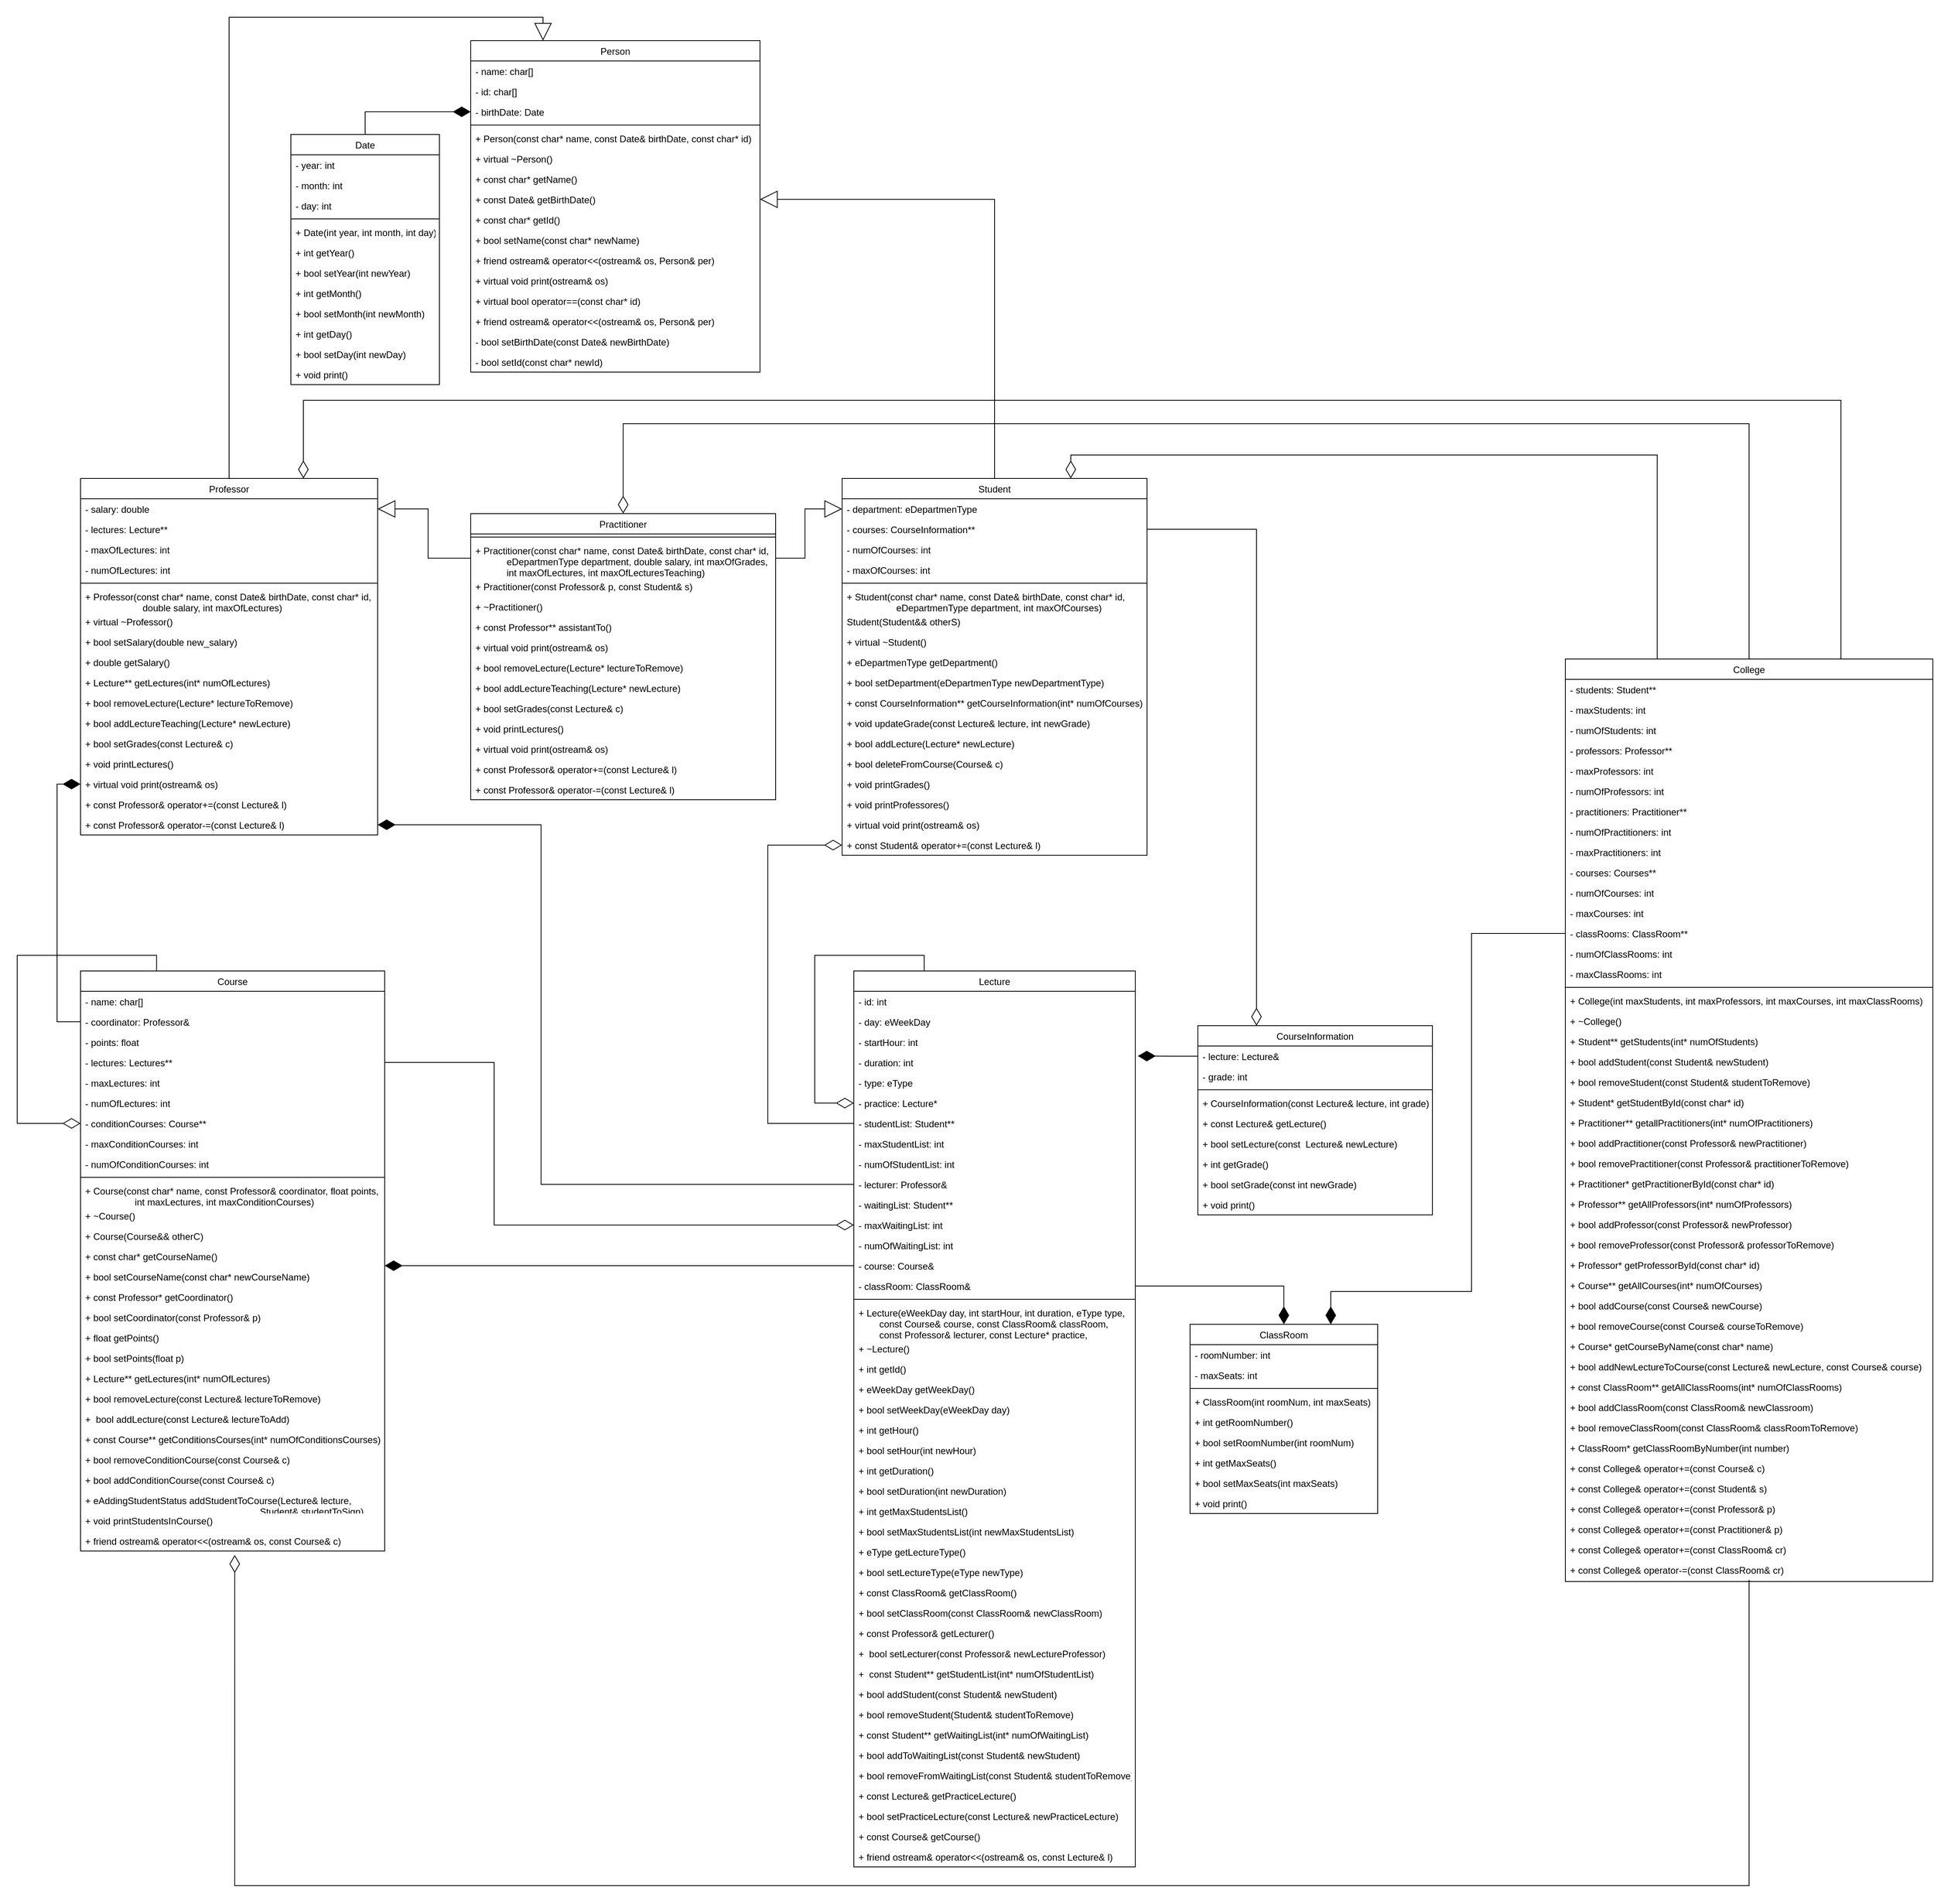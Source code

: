 <mxfile version="13.6.2" type="device"><diagram id="C5RBs43oDa-KdzZeNtuy" name="Page-1"><mxGraphModel dx="4140" dy="2626" grid="1" gridSize="10" guides="1" tooltips="1" connect="1" arrows="1" fold="1" page="1" pageScale="1" pageWidth="827" pageHeight="1169" math="0" shadow="0"><root><mxCell id="WIyWlLk6GJQsqaUBKTNV-0"/><mxCell id="WIyWlLk6GJQsqaUBKTNV-1" parent="WIyWlLk6GJQsqaUBKTNV-0"/><mxCell id="FnZnJS3MUO38EBJ_iW1n-3" style="edgeStyle=orthogonalEdgeStyle;rounded=0;orthogonalLoop=1;jettySize=auto;html=1;exitX=0.5;exitY=0;exitDx=0;exitDy=0;entryX=0.25;entryY=0;entryDx=0;entryDy=0;endArrow=block;endFill=0;endSize=20;" parent="WIyWlLk6GJQsqaUBKTNV-1" source="zkfFHV4jXpPFQw0GAbJ--13" target="zkfFHV4jXpPFQw0GAbJ--0" edge="1"><mxGeometry relative="1" as="geometry"/></mxCell><mxCell id="zkfFHV4jXpPFQw0GAbJ--13" value="Professor" style="swimlane;fontStyle=0;align=center;verticalAlign=top;childLayout=stackLayout;horizontal=1;startSize=26;horizontalStack=0;resizeParent=1;resizeLast=0;collapsible=1;marginBottom=0;rounded=0;shadow=0;strokeWidth=1;" parent="WIyWlLk6GJQsqaUBKTNV-1" vertex="1"><mxGeometry x="-499" y="-540" width="380" height="456" as="geometry"><mxRectangle x="70" y="80" width="160" height="450" as="alternateBounds"/></mxGeometry></mxCell><mxCell id="zkfFHV4jXpPFQw0GAbJ--14" value="- salary: double" style="text;align=left;verticalAlign=top;spacingLeft=4;spacingRight=4;overflow=hidden;rotatable=0;points=[[0,0.5],[1,0.5]];portConstraint=eastwest;" parent="zkfFHV4jXpPFQw0GAbJ--13" vertex="1"><mxGeometry y="26" width="380" height="26" as="geometry"/></mxCell><mxCell id="UAekyyYqSQswh5aEfHbP-24" value="- lectures: Lecture**" style="text;align=left;verticalAlign=top;spacingLeft=4;spacingRight=4;overflow=hidden;rotatable=0;points=[[0,0.5],[1,0.5]];portConstraint=eastwest;" parent="zkfFHV4jXpPFQw0GAbJ--13" vertex="1"><mxGeometry y="52" width="380" height="26" as="geometry"/></mxCell><mxCell id="UAekyyYqSQswh5aEfHbP-23" value="- maxOfLectures: int" style="text;align=left;verticalAlign=top;spacingLeft=4;spacingRight=4;overflow=hidden;rotatable=0;points=[[0,0.5],[1,0.5]];portConstraint=eastwest;" parent="zkfFHV4jXpPFQw0GAbJ--13" vertex="1"><mxGeometry y="78" width="380" height="26" as="geometry"/></mxCell><mxCell id="UAekyyYqSQswh5aEfHbP-22" value="- numOfLectures: int" style="text;align=left;verticalAlign=top;spacingLeft=4;spacingRight=4;overflow=hidden;rotatable=0;points=[[0,0.5],[1,0.5]];portConstraint=eastwest;" parent="zkfFHV4jXpPFQw0GAbJ--13" vertex="1"><mxGeometry y="104" width="380" height="26" as="geometry"/></mxCell><mxCell id="zkfFHV4jXpPFQw0GAbJ--15" value="" style="line;html=1;strokeWidth=1;align=left;verticalAlign=middle;spacingTop=-1;spacingLeft=3;spacingRight=3;rotatable=0;labelPosition=right;points=[];portConstraint=eastwest;" parent="zkfFHV4jXpPFQw0GAbJ--13" vertex="1"><mxGeometry y="130" width="380" height="8" as="geometry"/></mxCell><mxCell id="UAekyyYqSQswh5aEfHbP-26" value="+ Professor(const char* name, const Date&amp; birthDate, const char* id,&#10;                      double salary, int maxOfLectures)&#10;" style="text;align=left;verticalAlign=top;spacingLeft=4;spacingRight=4;overflow=hidden;rotatable=0;points=[[0,0.5],[1,0.5]];portConstraint=eastwest;" parent="zkfFHV4jXpPFQw0GAbJ--13" vertex="1"><mxGeometry y="138" width="380" height="32" as="geometry"/></mxCell><mxCell id="UAekyyYqSQswh5aEfHbP-27" value="+ virtual ~Professor()" style="text;align=left;verticalAlign=top;spacingLeft=4;spacingRight=4;overflow=hidden;rotatable=0;points=[[0,0.5],[1,0.5]];portConstraint=eastwest;" parent="zkfFHV4jXpPFQw0GAbJ--13" vertex="1"><mxGeometry y="170" width="380" height="26" as="geometry"/></mxCell><mxCell id="UAekyyYqSQswh5aEfHbP-28" value="+ bool setSalary(double new_salary)" style="text;align=left;verticalAlign=top;spacingLeft=4;spacingRight=4;overflow=hidden;rotatable=0;points=[[0,0.5],[1,0.5]];portConstraint=eastwest;" parent="zkfFHV4jXpPFQw0GAbJ--13" vertex="1"><mxGeometry y="196" width="380" height="26" as="geometry"/></mxCell><mxCell id="UAekyyYqSQswh5aEfHbP-29" value="+ double getSalary()" style="text;align=left;verticalAlign=top;spacingLeft=4;spacingRight=4;overflow=hidden;rotatable=0;points=[[0,0.5],[1,0.5]];portConstraint=eastwest;" parent="zkfFHV4jXpPFQw0GAbJ--13" vertex="1"><mxGeometry y="222" width="380" height="26" as="geometry"/></mxCell><mxCell id="UAekyyYqSQswh5aEfHbP-33" value="+ Lecture** getLectures(int* numOfLectures)" style="text;align=left;verticalAlign=top;spacingLeft=4;spacingRight=4;overflow=hidden;rotatable=0;points=[[0,0.5],[1,0.5]];portConstraint=eastwest;" parent="zkfFHV4jXpPFQw0GAbJ--13" vertex="1"><mxGeometry y="248" width="380" height="26" as="geometry"/></mxCell><mxCell id="UAekyyYqSQswh5aEfHbP-36" value="+&#9;bool removeLecture(Lecture* lectureToRemove)&#10;" style="text;align=left;verticalAlign=top;spacingLeft=4;spacingRight=4;overflow=hidden;rotatable=0;points=[[0,0.5],[1,0.5]];portConstraint=eastwest;" parent="zkfFHV4jXpPFQw0GAbJ--13" vertex="1"><mxGeometry y="274" width="380" height="26" as="geometry"/></mxCell><mxCell id="UAekyyYqSQswh5aEfHbP-37" value="+&#9;bool addLectureTeaching(Lecture* newLecture)&#10;" style="text;align=left;verticalAlign=top;spacingLeft=4;spacingRight=4;overflow=hidden;rotatable=0;points=[[0,0.5],[1,0.5]];portConstraint=eastwest;" parent="zkfFHV4jXpPFQw0GAbJ--13" vertex="1"><mxGeometry y="300" width="380" height="26" as="geometry"/></mxCell><mxCell id="UAekyyYqSQswh5aEfHbP-35" value="+ bool setGrades(const Lecture&amp; c)" style="text;align=left;verticalAlign=top;spacingLeft=4;spacingRight=4;overflow=hidden;rotatable=0;points=[[0,0.5],[1,0.5]];portConstraint=eastwest;" parent="zkfFHV4jXpPFQw0GAbJ--13" vertex="1"><mxGeometry y="326" width="380" height="26" as="geometry"/></mxCell><mxCell id="UAekyyYqSQswh5aEfHbP-34" value="+ void printLectures()" style="text;align=left;verticalAlign=top;spacingLeft=4;spacingRight=4;overflow=hidden;rotatable=0;points=[[0,0.5],[1,0.5]];portConstraint=eastwest;" parent="zkfFHV4jXpPFQw0GAbJ--13" vertex="1"><mxGeometry y="352" width="380" height="26" as="geometry"/></mxCell><mxCell id="UAekyyYqSQswh5aEfHbP-32" value="+ virtual void print(ostream&amp; os)" style="text;align=left;verticalAlign=top;spacingLeft=4;spacingRight=4;overflow=hidden;rotatable=0;points=[[0,0.5],[1,0.5]];portConstraint=eastwest;" parent="zkfFHV4jXpPFQw0GAbJ--13" vertex="1"><mxGeometry y="378" width="380" height="26" as="geometry"/></mxCell><mxCell id="UAekyyYqSQswh5aEfHbP-31" value="+&#9;const Professor&amp; operator+=(const Lecture&amp; l)" style="text;align=left;verticalAlign=top;spacingLeft=4;spacingRight=4;overflow=hidden;rotatable=0;points=[[0,0.5],[1,0.5]];portConstraint=eastwest;" parent="zkfFHV4jXpPFQw0GAbJ--13" vertex="1"><mxGeometry y="404" width="380" height="26" as="geometry"/></mxCell><mxCell id="UAekyyYqSQswh5aEfHbP-30" value="+&#9;const Professor&amp; operator-=(const Lecture&amp; l)" style="text;align=left;verticalAlign=top;spacingLeft=4;spacingRight=4;overflow=hidden;rotatable=0;points=[[0,0.5],[1,0.5]];portConstraint=eastwest;" parent="zkfFHV4jXpPFQw0GAbJ--13" vertex="1"><mxGeometry y="430" width="380" height="26" as="geometry"/></mxCell><mxCell id="FnZnJS3MUO38EBJ_iW1n-4" style="edgeStyle=orthogonalEdgeStyle;rounded=0;orthogonalLoop=1;jettySize=auto;html=1;exitX=0.5;exitY=0;exitDx=0;exitDy=0;entryX=1;entryY=0.5;entryDx=0;entryDy=0;endArrow=block;endFill=0;endSize=20;" parent="WIyWlLk6GJQsqaUBKTNV-1" source="zkfFHV4jXpPFQw0GAbJ--6" target="UAekyyYqSQswh5aEfHbP-4" edge="1"><mxGeometry relative="1" as="geometry"/></mxCell><mxCell id="zkfFHV4jXpPFQw0GAbJ--6" value="Student" style="swimlane;fontStyle=0;align=center;verticalAlign=top;childLayout=stackLayout;horizontal=1;startSize=26;horizontalStack=0;resizeParent=1;resizeLast=0;collapsible=1;marginBottom=0;rounded=0;shadow=0;strokeWidth=1;" parent="WIyWlLk6GJQsqaUBKTNV-1" vertex="1"><mxGeometry x="475" y="-540" width="390" height="482" as="geometry"><mxRectangle x="140" y="130" width="160" height="476" as="alternateBounds"/></mxGeometry></mxCell><mxCell id="zkfFHV4jXpPFQw0GAbJ--7" value="-&#9;department: eDepartmenType" style="text;align=left;verticalAlign=top;spacingLeft=4;spacingRight=4;overflow=hidden;rotatable=0;points=[[0,0.5],[1,0.5]];portConstraint=eastwest;" parent="zkfFHV4jXpPFQw0GAbJ--6" vertex="1"><mxGeometry y="26" width="390" height="26" as="geometry"/></mxCell><mxCell id="zkfFHV4jXpPFQw0GAbJ--8" value="- courses: CourseInformation**" style="text;align=left;verticalAlign=top;spacingLeft=4;spacingRight=4;overflow=hidden;rotatable=0;points=[[0,0.5],[1,0.5]];portConstraint=eastwest;rounded=0;shadow=0;html=0;" parent="zkfFHV4jXpPFQw0GAbJ--6" vertex="1"><mxGeometry y="52" width="390" height="26" as="geometry"/></mxCell><mxCell id="UAekyyYqSQswh5aEfHbP-39" value="- numOfCourses: int" style="text;align=left;verticalAlign=top;spacingLeft=4;spacingRight=4;overflow=hidden;rotatable=0;points=[[0,0.5],[1,0.5]];portConstraint=eastwest;rounded=0;shadow=0;html=0;" parent="zkfFHV4jXpPFQw0GAbJ--6" vertex="1"><mxGeometry y="78" width="390" height="26" as="geometry"/></mxCell><mxCell id="UAekyyYqSQswh5aEfHbP-38" value="- maxOfCourses: int" style="text;align=left;verticalAlign=top;spacingLeft=4;spacingRight=4;overflow=hidden;rotatable=0;points=[[0,0.5],[1,0.5]];portConstraint=eastwest;rounded=0;shadow=0;html=0;" parent="zkfFHV4jXpPFQw0GAbJ--6" vertex="1"><mxGeometry y="104" width="390" height="26" as="geometry"/></mxCell><mxCell id="zkfFHV4jXpPFQw0GAbJ--9" value="" style="line;html=1;strokeWidth=1;align=left;verticalAlign=middle;spacingTop=-1;spacingLeft=3;spacingRight=3;rotatable=0;labelPosition=right;points=[];portConstraint=eastwest;" parent="zkfFHV4jXpPFQw0GAbJ--6" vertex="1"><mxGeometry y="130" width="390" height="8" as="geometry"/></mxCell><mxCell id="zkfFHV4jXpPFQw0GAbJ--10" value="+ Student(const char* name, const Date&amp; birthDate, const char* id,&#10;                   eDepartmenType department, int maxOfCourses)" style="text;align=left;verticalAlign=top;spacingLeft=4;spacingRight=4;overflow=hidden;rotatable=0;points=[[0,0.5],[1,0.5]];portConstraint=eastwest;fontStyle=0" parent="zkfFHV4jXpPFQw0GAbJ--6" vertex="1"><mxGeometry y="138" width="390" height="32" as="geometry"/></mxCell><mxCell id="UAekyyYqSQswh5aEfHbP-44" value="&#9;Student(Student&amp;&amp; otherS)" style="text;align=left;verticalAlign=top;spacingLeft=4;spacingRight=4;overflow=hidden;rotatable=0;points=[[0,0.5],[1,0.5]];portConstraint=eastwest;" parent="zkfFHV4jXpPFQw0GAbJ--6" vertex="1"><mxGeometry y="170" width="390" height="26" as="geometry"/></mxCell><mxCell id="UAekyyYqSQswh5aEfHbP-40" value="&#9;+ virtual ~Student()" style="text;align=left;verticalAlign=top;spacingLeft=4;spacingRight=4;overflow=hidden;rotatable=0;points=[[0,0.5],[1,0.5]];portConstraint=eastwest;" parent="zkfFHV4jXpPFQw0GAbJ--6" vertex="1"><mxGeometry y="196" width="390" height="26" as="geometry"/></mxCell><mxCell id="UAekyyYqSQswh5aEfHbP-47" value="&#9;+ eDepartmenType getDepartment()" style="text;align=left;verticalAlign=top;spacingLeft=4;spacingRight=4;overflow=hidden;rotatable=0;points=[[0,0.5],[1,0.5]];portConstraint=eastwest;" parent="zkfFHV4jXpPFQw0GAbJ--6" vertex="1"><mxGeometry y="222" width="390" height="26" as="geometry"/></mxCell><mxCell id="UAekyyYqSQswh5aEfHbP-48" value="&#9;+ bool setDepartment(eDepartmenType newDepartmentType)&#10;" style="text;align=left;verticalAlign=top;spacingLeft=4;spacingRight=4;overflow=hidden;rotatable=0;points=[[0,0.5],[1,0.5]];portConstraint=eastwest;" parent="zkfFHV4jXpPFQw0GAbJ--6" vertex="1"><mxGeometry y="248" width="390" height="26" as="geometry"/></mxCell><mxCell id="UAekyyYqSQswh5aEfHbP-50" value="&#9;+&#9;const CourseInformation** getCourseInformation(int* numOfCourses)&#10;" style="text;align=left;verticalAlign=top;spacingLeft=4;spacingRight=4;overflow=hidden;rotatable=0;points=[[0,0.5],[1,0.5]];portConstraint=eastwest;" parent="zkfFHV4jXpPFQw0GAbJ--6" vertex="1"><mxGeometry y="274" width="390" height="26" as="geometry"/></mxCell><mxCell id="UAekyyYqSQswh5aEfHbP-49" value="&#9;+&#9;void updateGrade(const Lecture&amp; lecture, int newGrade)&#10;" style="text;align=left;verticalAlign=top;spacingLeft=4;spacingRight=4;overflow=hidden;rotatable=0;points=[[0,0.5],[1,0.5]];portConstraint=eastwest;" parent="zkfFHV4jXpPFQw0GAbJ--6" vertex="1"><mxGeometry y="300" width="390" height="26" as="geometry"/></mxCell><mxCell id="UAekyyYqSQswh5aEfHbP-46" value="&#9;+ bool addLecture(Lecture* newLecture)" style="text;align=left;verticalAlign=top;spacingLeft=4;spacingRight=4;overflow=hidden;rotatable=0;points=[[0,0.5],[1,0.5]];portConstraint=eastwest;" parent="zkfFHV4jXpPFQw0GAbJ--6" vertex="1"><mxGeometry y="326" width="390" height="26" as="geometry"/></mxCell><mxCell id="UAekyyYqSQswh5aEfHbP-45" value="&#9;+ bool deleteFromCourse(Course&amp; c)" style="text;align=left;verticalAlign=top;spacingLeft=4;spacingRight=4;overflow=hidden;rotatable=0;points=[[0,0.5],[1,0.5]];portConstraint=eastwest;" parent="zkfFHV4jXpPFQw0GAbJ--6" vertex="1"><mxGeometry y="352" width="390" height="26" as="geometry"/></mxCell><mxCell id="zkfFHV4jXpPFQw0GAbJ--11" value="&#9;+ void printGrades()" style="text;align=left;verticalAlign=top;spacingLeft=4;spacingRight=4;overflow=hidden;rotatable=0;points=[[0,0.5],[1,0.5]];portConstraint=eastwest;" parent="zkfFHV4jXpPFQw0GAbJ--6" vertex="1"><mxGeometry y="378" width="390" height="26" as="geometry"/></mxCell><mxCell id="UAekyyYqSQswh5aEfHbP-52" value="&#9;+ void printProfessores()" style="text;align=left;verticalAlign=top;spacingLeft=4;spacingRight=4;overflow=hidden;rotatable=0;points=[[0,0.5],[1,0.5]];portConstraint=eastwest;" parent="zkfFHV4jXpPFQw0GAbJ--6" vertex="1"><mxGeometry y="404" width="390" height="26" as="geometry"/></mxCell><mxCell id="UAekyyYqSQswh5aEfHbP-51" value="&#9;+ virtual void print(ostream&amp; os)" style="text;align=left;verticalAlign=top;spacingLeft=4;spacingRight=4;overflow=hidden;rotatable=0;points=[[0,0.5],[1,0.5]];portConstraint=eastwest;" parent="zkfFHV4jXpPFQw0GAbJ--6" vertex="1"><mxGeometry y="430" width="390" height="26" as="geometry"/></mxCell><mxCell id="UAekyyYqSQswh5aEfHbP-53" value="+ const Student&amp; operator+=(const Lecture&amp; l)" style="text;align=left;verticalAlign=top;spacingLeft=4;spacingRight=4;overflow=hidden;rotatable=0;points=[[0,0.5],[1,0.5]];portConstraint=eastwest;" parent="zkfFHV4jXpPFQw0GAbJ--6" vertex="1"><mxGeometry y="456" width="390" height="26" as="geometry"/></mxCell><mxCell id="zkfFHV4jXpPFQw0GAbJ--0" value="Person" style="swimlane;fontStyle=0;align=center;verticalAlign=top;childLayout=stackLayout;horizontal=1;startSize=26;horizontalStack=0;resizeParent=1;resizeLast=0;collapsible=1;marginBottom=0;rounded=0;shadow=0;strokeWidth=1;" parent="WIyWlLk6GJQsqaUBKTNV-1" vertex="1"><mxGeometry y="-1100" width="370" height="424" as="geometry"><mxRectangle x="110" y="10" width="240" height="424" as="alternateBounds"/></mxGeometry></mxCell><mxCell id="zkfFHV4jXpPFQw0GAbJ--1" value="- name: char[]" style="text;align=left;verticalAlign=top;spacingLeft=4;spacingRight=4;overflow=hidden;rotatable=0;points=[[0,0.5],[1,0.5]];portConstraint=eastwest;" parent="zkfFHV4jXpPFQw0GAbJ--0" vertex="1"><mxGeometry y="26" width="370" height="26" as="geometry"/></mxCell><mxCell id="zkfFHV4jXpPFQw0GAbJ--2" value="- id: char[]" style="text;align=left;verticalAlign=top;spacingLeft=4;spacingRight=4;overflow=hidden;rotatable=0;points=[[0,0.5],[1,0.5]];portConstraint=eastwest;rounded=0;shadow=0;html=0;" parent="zkfFHV4jXpPFQw0GAbJ--0" vertex="1"><mxGeometry y="52" width="370" height="26" as="geometry"/></mxCell><mxCell id="zkfFHV4jXpPFQw0GAbJ--3" value="- birthDate: Date&#10;" style="text;align=left;verticalAlign=top;spacingLeft=4;spacingRight=4;overflow=hidden;rotatable=0;points=[[0,0.5],[1,0.5]];portConstraint=eastwest;rounded=0;shadow=0;html=0;" parent="zkfFHV4jXpPFQw0GAbJ--0" vertex="1"><mxGeometry y="78" width="370" height="26" as="geometry"/></mxCell><mxCell id="zkfFHV4jXpPFQw0GAbJ--4" value="" style="line;html=1;strokeWidth=1;align=left;verticalAlign=middle;spacingTop=-1;spacingLeft=3;spacingRight=3;rotatable=0;labelPosition=right;points=[];portConstraint=eastwest;" parent="zkfFHV4jXpPFQw0GAbJ--0" vertex="1"><mxGeometry y="104" width="370" height="8" as="geometry"/></mxCell><mxCell id="zkfFHV4jXpPFQw0GAbJ--5" value="+ Person(const char* name, const Date&amp; birthDate, const char* id)" style="text;align=left;verticalAlign=top;spacingLeft=4;spacingRight=4;overflow=hidden;rotatable=0;points=[[0,0.5],[1,0.5]];portConstraint=eastwest;" parent="zkfFHV4jXpPFQw0GAbJ--0" vertex="1"><mxGeometry y="112" width="370" height="26" as="geometry"/></mxCell><mxCell id="UAekyyYqSQswh5aEfHbP-0" value="+ virtual ~Person()" style="text;align=left;verticalAlign=top;spacingLeft=4;spacingRight=4;overflow=hidden;rotatable=0;points=[[0,0.5],[1,0.5]];portConstraint=eastwest;" parent="zkfFHV4jXpPFQw0GAbJ--0" vertex="1"><mxGeometry y="138" width="370" height="26" as="geometry"/></mxCell><mxCell id="UAekyyYqSQswh5aEfHbP-2" value="+ const char* getName()" style="text;align=left;verticalAlign=top;spacingLeft=4;spacingRight=4;overflow=hidden;rotatable=0;points=[[0,0.5],[1,0.5]];portConstraint=eastwest;" parent="zkfFHV4jXpPFQw0GAbJ--0" vertex="1"><mxGeometry y="164" width="370" height="26" as="geometry"/></mxCell><mxCell id="UAekyyYqSQswh5aEfHbP-4" value="+ const Date&amp; getBirthDate()" style="text;align=left;verticalAlign=top;spacingLeft=4;spacingRight=4;overflow=hidden;rotatable=0;points=[[0,0.5],[1,0.5]];portConstraint=eastwest;" parent="zkfFHV4jXpPFQw0GAbJ--0" vertex="1"><mxGeometry y="190" width="370" height="26" as="geometry"/></mxCell><mxCell id="UAekyyYqSQswh5aEfHbP-6" value="+ const char* getId()" style="text;align=left;verticalAlign=top;spacingLeft=4;spacingRight=4;overflow=hidden;rotatable=0;points=[[0,0.5],[1,0.5]];portConstraint=eastwest;" parent="zkfFHV4jXpPFQw0GAbJ--0" vertex="1"><mxGeometry y="216" width="370" height="26" as="geometry"/></mxCell><mxCell id="UAekyyYqSQswh5aEfHbP-5" value="+ bool setName(const char* newName)" style="text;align=left;verticalAlign=top;spacingLeft=4;spacingRight=4;overflow=hidden;rotatable=0;points=[[0,0.5],[1,0.5]];portConstraint=eastwest;" parent="zkfFHV4jXpPFQw0GAbJ--0" vertex="1"><mxGeometry y="242" width="370" height="26" as="geometry"/></mxCell><mxCell id="UAekyyYqSQswh5aEfHbP-3" value="+ friend ostream&amp; operator&lt;&lt;(ostream&amp; os, Person&amp; per)" style="text;align=left;verticalAlign=top;spacingLeft=4;spacingRight=4;overflow=hidden;rotatable=0;points=[[0,0.5],[1,0.5]];portConstraint=eastwest;" parent="zkfFHV4jXpPFQw0GAbJ--0" vertex="1"><mxGeometry y="268" width="370" height="26" as="geometry"/></mxCell><mxCell id="UAekyyYqSQswh5aEfHbP-7" value="+ virtual void print(ostream&amp; os)" style="text;align=left;verticalAlign=top;spacingLeft=4;spacingRight=4;overflow=hidden;rotatable=0;points=[[0,0.5],[1,0.5]];portConstraint=eastwest;" parent="zkfFHV4jXpPFQw0GAbJ--0" vertex="1"><mxGeometry y="294" width="370" height="26" as="geometry"/></mxCell><mxCell id="UAekyyYqSQswh5aEfHbP-9" value="+ virtual bool operator==(const char* id)" style="text;align=left;verticalAlign=top;spacingLeft=4;spacingRight=4;overflow=hidden;rotatable=0;points=[[0,0.5],[1,0.5]];portConstraint=eastwest;" parent="zkfFHV4jXpPFQw0GAbJ--0" vertex="1"><mxGeometry y="320" width="370" height="26" as="geometry"/></mxCell><mxCell id="UAekyyYqSQswh5aEfHbP-8" value="+ friend ostream&amp; operator&lt;&lt;(ostream&amp; os, Person&amp; per)" style="text;align=left;verticalAlign=top;spacingLeft=4;spacingRight=4;overflow=hidden;rotatable=0;points=[[0,0.5],[1,0.5]];portConstraint=eastwest;" parent="zkfFHV4jXpPFQw0GAbJ--0" vertex="1"><mxGeometry y="346" width="370" height="26" as="geometry"/></mxCell><mxCell id="UAekyyYqSQswh5aEfHbP-10" value="-&#9;bool setBirthDate(const Date&amp; newBirthDate)&#10;" style="text;align=left;verticalAlign=top;spacingLeft=4;spacingRight=4;overflow=hidden;rotatable=0;points=[[0,0.5],[1,0.5]];portConstraint=eastwest;" parent="zkfFHV4jXpPFQw0GAbJ--0" vertex="1"><mxGeometry y="372" width="370" height="26" as="geometry"/></mxCell><mxCell id="UAekyyYqSQswh5aEfHbP-11" value="-&#9;bool setId(const char* newId)" style="text;align=left;verticalAlign=top;spacingLeft=4;spacingRight=4;overflow=hidden;rotatable=0;points=[[0,0.5],[1,0.5]];portConstraint=eastwest;" parent="zkfFHV4jXpPFQw0GAbJ--0" vertex="1"><mxGeometry y="398" width="370" height="26" as="geometry"/></mxCell><mxCell id="UAekyyYqSQswh5aEfHbP-157" value="Practitioner" style="swimlane;fontStyle=0;align=center;verticalAlign=top;childLayout=stackLayout;horizontal=1;startSize=26;horizontalStack=0;resizeParent=1;resizeLast=0;collapsible=1;marginBottom=0;rounded=0;shadow=0;strokeWidth=1;" parent="WIyWlLk6GJQsqaUBKTNV-1" vertex="1"><mxGeometry y="-495" width="390" height="366" as="geometry"><mxRectangle x="-10" y="10" width="170" height="26" as="alternateBounds"/></mxGeometry></mxCell><mxCell id="UAekyyYqSQswh5aEfHbP-162" value="" style="line;html=1;strokeWidth=1;align=left;verticalAlign=middle;spacingTop=-1;spacingLeft=3;spacingRight=3;rotatable=0;labelPosition=right;points=[];portConstraint=eastwest;" parent="UAekyyYqSQswh5aEfHbP-157" vertex="1"><mxGeometry y="26" width="390" height="8" as="geometry"/></mxCell><mxCell id="UAekyyYqSQswh5aEfHbP-163" value="+ Practitioner(const char* name, const Date&amp; birthDate, const char* id,&#10;            eDepartmenType department, double salary, int maxOfGrades,&#10;            int maxOfLectures, int maxOfLecturesTeaching)&#10;&#9;" style="text;align=left;verticalAlign=top;spacingLeft=4;spacingRight=4;overflow=hidden;rotatable=0;points=[[0,0.5],[1,0.5]];portConstraint=eastwest;" parent="UAekyyYqSQswh5aEfHbP-157" vertex="1"><mxGeometry y="34" width="390" height="46" as="geometry"/></mxCell><mxCell id="UAekyyYqSQswh5aEfHbP-165" value="+ Practitioner(const Professor&amp; p, const Student&amp; s)&#10;&#9;" style="text;align=left;verticalAlign=top;spacingLeft=4;spacingRight=4;overflow=hidden;rotatable=0;points=[[0,0.5],[1,0.5]];portConstraint=eastwest;" parent="UAekyyYqSQswh5aEfHbP-157" vertex="1"><mxGeometry y="80" width="390" height="26" as="geometry"/></mxCell><mxCell id="UAekyyYqSQswh5aEfHbP-164" value="+ ~Practitioner()" style="text;align=left;verticalAlign=top;spacingLeft=4;spacingRight=4;overflow=hidden;rotatable=0;points=[[0,0.5],[1,0.5]];portConstraint=eastwest;" parent="UAekyyYqSQswh5aEfHbP-157" vertex="1"><mxGeometry y="106" width="390" height="26" as="geometry"/></mxCell><mxCell id="UAekyyYqSQswh5aEfHbP-166" value="+ const Professor** assistantTo()" style="text;align=left;verticalAlign=top;spacingLeft=4;spacingRight=4;overflow=hidden;rotatable=0;points=[[0,0.5],[1,0.5]];portConstraint=eastwest;" parent="UAekyyYqSQswh5aEfHbP-157" vertex="1"><mxGeometry y="132" width="390" height="26" as="geometry"/></mxCell><mxCell id="UAekyyYqSQswh5aEfHbP-167" value="+ virtual void print(ostream&amp; os)" style="text;align=left;verticalAlign=top;spacingLeft=4;spacingRight=4;overflow=hidden;rotatable=0;points=[[0,0.5],[1,0.5]];portConstraint=eastwest;" parent="UAekyyYqSQswh5aEfHbP-157" vertex="1"><mxGeometry y="158" width="390" height="26" as="geometry"/></mxCell><mxCell id="UAekyyYqSQswh5aEfHbP-168" value="+&#9;bool removeLecture(Lecture* lectureToRemove)&#10;" style="text;align=left;verticalAlign=top;spacingLeft=4;spacingRight=4;overflow=hidden;rotatable=0;points=[[0,0.5],[1,0.5]];portConstraint=eastwest;" parent="UAekyyYqSQswh5aEfHbP-157" vertex="1"><mxGeometry y="184" width="390" height="26" as="geometry"/></mxCell><mxCell id="UAekyyYqSQswh5aEfHbP-169" value="+&#9;bool addLectureTeaching(Lecture* newLecture)&#10;" style="text;align=left;verticalAlign=top;spacingLeft=4;spacingRight=4;overflow=hidden;rotatable=0;points=[[0,0.5],[1,0.5]];portConstraint=eastwest;" parent="UAekyyYqSQswh5aEfHbP-157" vertex="1"><mxGeometry y="210" width="390" height="26" as="geometry"/></mxCell><mxCell id="UAekyyYqSQswh5aEfHbP-170" value="+ bool setGrades(const Lecture&amp; c)" style="text;align=left;verticalAlign=top;spacingLeft=4;spacingRight=4;overflow=hidden;rotatable=0;points=[[0,0.5],[1,0.5]];portConstraint=eastwest;" parent="UAekyyYqSQswh5aEfHbP-157" vertex="1"><mxGeometry y="236" width="390" height="26" as="geometry"/></mxCell><mxCell id="UAekyyYqSQswh5aEfHbP-171" value="+ void printLectures()" style="text;align=left;verticalAlign=top;spacingLeft=4;spacingRight=4;overflow=hidden;rotatable=0;points=[[0,0.5],[1,0.5]];portConstraint=eastwest;" parent="UAekyyYqSQswh5aEfHbP-157" vertex="1"><mxGeometry y="262" width="390" height="26" as="geometry"/></mxCell><mxCell id="UAekyyYqSQswh5aEfHbP-172" value="+ virtual void print(ostream&amp; os)" style="text;align=left;verticalAlign=top;spacingLeft=4;spacingRight=4;overflow=hidden;rotatable=0;points=[[0,0.5],[1,0.5]];portConstraint=eastwest;" parent="UAekyyYqSQswh5aEfHbP-157" vertex="1"><mxGeometry y="288" width="390" height="26" as="geometry"/></mxCell><mxCell id="UAekyyYqSQswh5aEfHbP-173" value="+&#9;const Professor&amp; operator+=(const Lecture&amp; l)" style="text;align=left;verticalAlign=top;spacingLeft=4;spacingRight=4;overflow=hidden;rotatable=0;points=[[0,0.5],[1,0.5]];portConstraint=eastwest;" parent="UAekyyYqSQswh5aEfHbP-157" vertex="1"><mxGeometry y="314" width="390" height="26" as="geometry"/></mxCell><mxCell id="UAekyyYqSQswh5aEfHbP-174" value="+&#9;const Professor&amp; operator-=(const Lecture&amp; l)" style="text;align=left;verticalAlign=top;spacingLeft=4;spacingRight=4;overflow=hidden;rotatable=0;points=[[0,0.5],[1,0.5]];portConstraint=eastwest;" parent="UAekyyYqSQswh5aEfHbP-157" vertex="1"><mxGeometry y="340" width="390" height="26" as="geometry"/></mxCell><mxCell id="FnZnJS3MUO38EBJ_iW1n-7" style="edgeStyle=orthogonalEdgeStyle;rounded=0;orthogonalLoop=1;jettySize=auto;html=1;exitX=0;exitY=0.5;exitDx=0;exitDy=0;entryX=1;entryY=0.5;entryDx=0;entryDy=0;endArrow=block;endFill=0;endSize=20;" parent="WIyWlLk6GJQsqaUBKTNV-1" source="UAekyyYqSQswh5aEfHbP-163" target="zkfFHV4jXpPFQw0GAbJ--14" edge="1"><mxGeometry relative="1" as="geometry"/></mxCell><mxCell id="FnZnJS3MUO38EBJ_iW1n-9" style="edgeStyle=orthogonalEdgeStyle;rounded=0;orthogonalLoop=1;jettySize=auto;html=1;exitX=1;exitY=0.5;exitDx=0;exitDy=0;entryX=0;entryY=0.5;entryDx=0;entryDy=0;endArrow=block;endFill=0;endSize=20;" parent="WIyWlLk6GJQsqaUBKTNV-1" source="UAekyyYqSQswh5aEfHbP-163" target="zkfFHV4jXpPFQw0GAbJ--7" edge="1"><mxGeometry relative="1" as="geometry"/></mxCell><mxCell id="FnZnJS3MUO38EBJ_iW1n-11" style="edgeStyle=orthogonalEdgeStyle;rounded=0;orthogonalLoop=1;jettySize=auto;html=1;exitX=0.5;exitY=0;exitDx=0;exitDy=0;endArrow=diamondThin;endFill=1;endSize=20;" parent="WIyWlLk6GJQsqaUBKTNV-1" source="zkfFHV4jXpPFQw0GAbJ--17" target="zkfFHV4jXpPFQw0GAbJ--3" edge="1"><mxGeometry relative="1" as="geometry"/></mxCell><mxCell id="UAekyyYqSQswh5aEfHbP-67" value="Course" style="swimlane;fontStyle=0;align=center;verticalAlign=top;childLayout=stackLayout;horizontal=1;startSize=26;horizontalStack=0;resizeParent=1;resizeLast=0;collapsible=1;marginBottom=0;rounded=0;shadow=0;strokeWidth=1;" parent="WIyWlLk6GJQsqaUBKTNV-1" vertex="1"><mxGeometry x="-499" y="90" width="389" height="742" as="geometry"><mxRectangle x="350" y="150" width="160" height="736" as="alternateBounds"/></mxGeometry></mxCell><mxCell id="UAekyyYqSQswh5aEfHbP-68" value="- name: char[]" style="text;align=left;verticalAlign=top;spacingLeft=4;spacingRight=4;overflow=hidden;rotatable=0;points=[[0,0.5],[1,0.5]];portConstraint=eastwest;" parent="UAekyyYqSQswh5aEfHbP-67" vertex="1"><mxGeometry y="26" width="389" height="26" as="geometry"/></mxCell><mxCell id="UAekyyYqSQswh5aEfHbP-69" value="- coordinator: Professor&amp;" style="text;align=left;verticalAlign=top;spacingLeft=4;spacingRight=4;overflow=hidden;rotatable=0;points=[[0,0.5],[1,0.5]];portConstraint=eastwest;rounded=0;shadow=0;html=0;" parent="UAekyyYqSQswh5aEfHbP-67" vertex="1"><mxGeometry y="52" width="389" height="26" as="geometry"/></mxCell><mxCell id="UAekyyYqSQswh5aEfHbP-77" value="- points: float" style="text;align=left;verticalAlign=top;spacingLeft=4;spacingRight=4;overflow=hidden;rotatable=0;points=[[0,0.5],[1,0.5]];portConstraint=eastwest;" parent="UAekyyYqSQswh5aEfHbP-67" vertex="1"><mxGeometry y="78" width="389" height="26" as="geometry"/></mxCell><mxCell id="UAekyyYqSQswh5aEfHbP-80" value="- lectures: Lectures**&#10;" style="text;align=left;verticalAlign=top;spacingLeft=4;spacingRight=4;overflow=hidden;rotatable=0;points=[[0,0.5],[1,0.5]];portConstraint=eastwest;" parent="UAekyyYqSQswh5aEfHbP-67" vertex="1"><mxGeometry y="104" width="389" height="26" as="geometry"/></mxCell><mxCell id="UAekyyYqSQswh5aEfHbP-82" value="- maxLectures: int" style="text;align=left;verticalAlign=top;spacingLeft=4;spacingRight=4;overflow=hidden;rotatable=0;points=[[0,0.5],[1,0.5]];portConstraint=eastwest;" parent="UAekyyYqSQswh5aEfHbP-67" vertex="1"><mxGeometry y="130" width="389" height="26" as="geometry"/></mxCell><mxCell id="UAekyyYqSQswh5aEfHbP-83" value="- numOfLectures: int" style="text;align=left;verticalAlign=top;spacingLeft=4;spacingRight=4;overflow=hidden;rotatable=0;points=[[0,0.5],[1,0.5]];portConstraint=eastwest;" parent="UAekyyYqSQswh5aEfHbP-67" vertex="1"><mxGeometry y="156" width="389" height="26" as="geometry"/></mxCell><mxCell id="UAekyyYqSQswh5aEfHbP-81" value="- conditionCourses: Course**" style="text;align=left;verticalAlign=top;spacingLeft=4;spacingRight=4;overflow=hidden;rotatable=0;points=[[0,0.5],[1,0.5]];portConstraint=eastwest;" parent="UAekyyYqSQswh5aEfHbP-67" vertex="1"><mxGeometry y="182" width="389" height="26" as="geometry"/></mxCell><mxCell id="UAekyyYqSQswh5aEfHbP-79" value="- maxConditionCourses: int" style="text;align=left;verticalAlign=top;spacingLeft=4;spacingRight=4;overflow=hidden;rotatable=0;points=[[0,0.5],[1,0.5]];portConstraint=eastwest;" parent="UAekyyYqSQswh5aEfHbP-67" vertex="1"><mxGeometry y="208" width="389" height="26" as="geometry"/></mxCell><mxCell id="UAekyyYqSQswh5aEfHbP-78" value="- numOfConditionCourses: int" style="text;align=left;verticalAlign=top;spacingLeft=4;spacingRight=4;overflow=hidden;rotatable=0;points=[[0,0.5],[1,0.5]];portConstraint=eastwest;" parent="UAekyyYqSQswh5aEfHbP-67" vertex="1"><mxGeometry y="234" width="389" height="26" as="geometry"/></mxCell><mxCell id="UAekyyYqSQswh5aEfHbP-70" value="" style="line;html=1;strokeWidth=1;align=left;verticalAlign=middle;spacingTop=-1;spacingLeft=3;spacingRight=3;rotatable=0;labelPosition=right;points=[];portConstraint=eastwest;" parent="UAekyyYqSQswh5aEfHbP-67" vertex="1"><mxGeometry y="260" width="389" height="8" as="geometry"/></mxCell><mxCell id="UAekyyYqSQswh5aEfHbP-71" value="+&#9;Course(const char* name, const Professor&amp; coordinator, float points,&#10;                   int maxLectures, int maxConditionCourses)" style="text;align=left;verticalAlign=top;spacingLeft=4;spacingRight=4;overflow=hidden;rotatable=0;points=[[0,0.5],[1,0.5]];portConstraint=eastwest;" parent="UAekyyYqSQswh5aEfHbP-67" vertex="1"><mxGeometry y="268" width="389" height="32" as="geometry"/></mxCell><mxCell id="UAekyyYqSQswh5aEfHbP-72" value="+ ~Course()" style="text;align=left;verticalAlign=top;spacingLeft=4;spacingRight=4;overflow=hidden;rotatable=0;points=[[0,0.5],[1,0.5]];portConstraint=eastwest;" parent="UAekyyYqSQswh5aEfHbP-67" vertex="1"><mxGeometry y="300" width="389" height="26" as="geometry"/></mxCell><mxCell id="UAekyyYqSQswh5aEfHbP-73" value="+&#9;Course(Course&amp;&amp; otherC)&#10;" style="text;align=left;verticalAlign=top;spacingLeft=4;spacingRight=4;overflow=hidden;rotatable=0;points=[[0,0.5],[1,0.5]];portConstraint=eastwest;" parent="UAekyyYqSQswh5aEfHbP-67" vertex="1"><mxGeometry y="326" width="389" height="26" as="geometry"/></mxCell><mxCell id="UAekyyYqSQswh5aEfHbP-84" value="+ const char* getCourseName()" style="text;align=left;verticalAlign=top;spacingLeft=4;spacingRight=4;overflow=hidden;rotatable=0;points=[[0,0.5],[1,0.5]];portConstraint=eastwest;" parent="UAekyyYqSQswh5aEfHbP-67" vertex="1"><mxGeometry y="352" width="389" height="26" as="geometry"/></mxCell><mxCell id="UAekyyYqSQswh5aEfHbP-94" value="+&#9;bool setCourseName(const char* newCourseName)&#10;" style="text;align=left;verticalAlign=top;spacingLeft=4;spacingRight=4;overflow=hidden;rotatable=0;points=[[0,0.5],[1,0.5]];portConstraint=eastwest;" parent="UAekyyYqSQswh5aEfHbP-67" vertex="1"><mxGeometry y="378" width="389" height="26" as="geometry"/></mxCell><mxCell id="UAekyyYqSQswh5aEfHbP-96" value="+&#9;const Professor* getCoordinator()&#10;" style="text;align=left;verticalAlign=top;spacingLeft=4;spacingRight=4;overflow=hidden;rotatable=0;points=[[0,0.5],[1,0.5]];portConstraint=eastwest;" parent="UAekyyYqSQswh5aEfHbP-67" vertex="1"><mxGeometry y="404" width="389" height="26" as="geometry"/></mxCell><mxCell id="UAekyyYqSQswh5aEfHbP-95" value="+&#9;bool setCoordinator(const Professor&amp; p)&#10;" style="text;align=left;verticalAlign=top;spacingLeft=4;spacingRight=4;overflow=hidden;rotatable=0;points=[[0,0.5],[1,0.5]];portConstraint=eastwest;" parent="UAekyyYqSQswh5aEfHbP-67" vertex="1"><mxGeometry y="430" width="389" height="26" as="geometry"/></mxCell><mxCell id="UAekyyYqSQswh5aEfHbP-93" value="+ float getPoints()" style="text;align=left;verticalAlign=top;spacingLeft=4;spacingRight=4;overflow=hidden;rotatable=0;points=[[0,0.5],[1,0.5]];portConstraint=eastwest;" parent="UAekyyYqSQswh5aEfHbP-67" vertex="1"><mxGeometry y="456" width="389" height="26" as="geometry"/></mxCell><mxCell id="UAekyyYqSQswh5aEfHbP-92" value="+&#9;bool setPoints(float p)&#10;" style="text;align=left;verticalAlign=top;spacingLeft=4;spacingRight=4;overflow=hidden;rotatable=0;points=[[0,0.5],[1,0.5]];portConstraint=eastwest;" parent="UAekyyYqSQswh5aEfHbP-67" vertex="1"><mxGeometry y="482" width="389" height="26" as="geometry"/></mxCell><mxCell id="UAekyyYqSQswh5aEfHbP-91" value="+&#9;Lecture** getLectures(int* numOfLectures) &#10;" style="text;align=left;verticalAlign=top;spacingLeft=4;spacingRight=4;overflow=hidden;rotatable=0;points=[[0,0.5],[1,0.5]];portConstraint=eastwest;" parent="UAekyyYqSQswh5aEfHbP-67" vertex="1"><mxGeometry y="508" width="389" height="26" as="geometry"/></mxCell><mxCell id="UAekyyYqSQswh5aEfHbP-88" value="+&#9;bool removeLecture(const Lecture&amp; lectureToRemove)&#10;" style="text;align=left;verticalAlign=top;spacingLeft=4;spacingRight=4;overflow=hidden;rotatable=0;points=[[0,0.5],[1,0.5]];portConstraint=eastwest;" parent="UAekyyYqSQswh5aEfHbP-67" vertex="1"><mxGeometry y="534" width="389" height="26" as="geometry"/></mxCell><mxCell id="UAekyyYqSQswh5aEfHbP-90" value="+ &#9;bool addLecture(const Lecture&amp; lectureToAdd)&#10;" style="text;align=left;verticalAlign=top;spacingLeft=4;spacingRight=4;overflow=hidden;rotatable=0;points=[[0,0.5],[1,0.5]];portConstraint=eastwest;" parent="UAekyyYqSQswh5aEfHbP-67" vertex="1"><mxGeometry y="560" width="389" height="26" as="geometry"/></mxCell><mxCell id="UAekyyYqSQswh5aEfHbP-89" value="+&#9;const Course** getConditionsCourses(int* numOfConditionsCourses)&#10;" style="text;align=left;verticalAlign=top;spacingLeft=4;spacingRight=4;overflow=hidden;rotatable=0;points=[[0,0.5],[1,0.5]];portConstraint=eastwest;" parent="UAekyyYqSQswh5aEfHbP-67" vertex="1"><mxGeometry y="586" width="389" height="26" as="geometry"/></mxCell><mxCell id="UAekyyYqSQswh5aEfHbP-87" value="+&#9;bool removeConditionCourse(const Course&amp; c)&#10;" style="text;align=left;verticalAlign=top;spacingLeft=4;spacingRight=4;overflow=hidden;rotatable=0;points=[[0,0.5],[1,0.5]];portConstraint=eastwest;" parent="UAekyyYqSQswh5aEfHbP-67" vertex="1"><mxGeometry y="612" width="389" height="26" as="geometry"/></mxCell><mxCell id="UAekyyYqSQswh5aEfHbP-86" value="+&#9;bool addConditionCourse(const Course&amp; c)&#10;" style="text;align=left;verticalAlign=top;spacingLeft=4;spacingRight=4;overflow=hidden;rotatable=0;points=[[0,0.5],[1,0.5]];portConstraint=eastwest;" parent="UAekyyYqSQswh5aEfHbP-67" vertex="1"><mxGeometry y="638" width="389" height="26" as="geometry"/></mxCell><mxCell id="UAekyyYqSQswh5aEfHbP-85" value="+&#9;eAddingStudentStatus addStudentToCourse(Lecture&amp; lecture,&#10;                                                                   Student&amp; studentToSign)&#10;" style="text;align=left;verticalAlign=top;spacingLeft=4;spacingRight=4;overflow=hidden;rotatable=0;points=[[0,0.5],[1,0.5]];portConstraint=eastwest;" parent="UAekyyYqSQswh5aEfHbP-67" vertex="1"><mxGeometry y="664" width="389" height="26" as="geometry"/></mxCell><mxCell id="UAekyyYqSQswh5aEfHbP-98" value="+ void printStudentsInCourse()" style="text;align=left;verticalAlign=top;spacingLeft=4;spacingRight=4;overflow=hidden;rotatable=0;points=[[0,0.5],[1,0.5]];portConstraint=eastwest;" parent="UAekyyYqSQswh5aEfHbP-67" vertex="1"><mxGeometry y="690" width="389" height="26" as="geometry"/></mxCell><mxCell id="UAekyyYqSQswh5aEfHbP-97" value="+&#9;friend ostream&amp; operator&lt;&lt;(ostream&amp; os, const Course&amp; c)&#10;" style="text;align=left;verticalAlign=top;spacingLeft=4;spacingRight=4;overflow=hidden;rotatable=0;points=[[0,0.5],[1,0.5]];portConstraint=eastwest;" parent="UAekyyYqSQswh5aEfHbP-67" vertex="1"><mxGeometry y="716" width="389" height="26" as="geometry"/></mxCell><mxCell id="FnZnJS3MUO38EBJ_iW1n-22" style="edgeStyle=orthogonalEdgeStyle;rounded=0;orthogonalLoop=1;jettySize=auto;html=1;exitX=0.25;exitY=0;exitDx=0;exitDy=0;entryX=0;entryY=0.5;entryDx=0;entryDy=0;endArrow=diamondThin;endFill=0;endSize=20;" parent="UAekyyYqSQswh5aEfHbP-67" source="UAekyyYqSQswh5aEfHbP-67" target="UAekyyYqSQswh5aEfHbP-81" edge="1"><mxGeometry relative="1" as="geometry"><Array as="points"><mxPoint x="97" y="-20"/><mxPoint x="-81" y="-20"/><mxPoint x="-81" y="195"/></Array></mxGeometry></mxCell><mxCell id="FnZnJS3MUO38EBJ_iW1n-12" style="edgeStyle=orthogonalEdgeStyle;rounded=0;orthogonalLoop=1;jettySize=auto;html=1;exitX=0;exitY=0.5;exitDx=0;exitDy=0;entryX=0;entryY=0.5;entryDx=0;entryDy=0;endArrow=diamondThin;endFill=1;endSize=20;" parent="WIyWlLk6GJQsqaUBKTNV-1" source="UAekyyYqSQswh5aEfHbP-69" target="UAekyyYqSQswh5aEfHbP-32" edge="1"><mxGeometry relative="1" as="geometry"/></mxCell><mxCell id="UAekyyYqSQswh5aEfHbP-113" value="Lecture" style="swimlane;fontStyle=0;align=center;verticalAlign=top;childLayout=stackLayout;horizontal=1;startSize=26;horizontalStack=0;resizeParent=1;resizeLast=0;collapsible=1;marginBottom=0;rounded=0;shadow=0;strokeWidth=1;" parent="WIyWlLk6GJQsqaUBKTNV-1" vertex="1"><mxGeometry x="490" y="90" width="360" height="1146" as="geometry"><mxRectangle x="334" y="280" width="160" height="1136" as="alternateBounds"/></mxGeometry></mxCell><mxCell id="UAekyyYqSQswh5aEfHbP-114" value="- id: int" style="text;align=left;verticalAlign=top;spacingLeft=4;spacingRight=4;overflow=hidden;rotatable=0;points=[[0,0.5],[1,0.5]];portConstraint=eastwest;" parent="UAekyyYqSQswh5aEfHbP-113" vertex="1"><mxGeometry y="26" width="360" height="26" as="geometry"/></mxCell><mxCell id="UAekyyYqSQswh5aEfHbP-115" value="- day: eWeekDay" style="text;align=left;verticalAlign=top;spacingLeft=4;spacingRight=4;overflow=hidden;rotatable=0;points=[[0,0.5],[1,0.5]];portConstraint=eastwest;rounded=0;shadow=0;html=0;" parent="UAekyyYqSQswh5aEfHbP-113" vertex="1"><mxGeometry y="52" width="360" height="26" as="geometry"/></mxCell><mxCell id="UAekyyYqSQswh5aEfHbP-116" value="- startHour: int" style="text;align=left;verticalAlign=top;spacingLeft=4;spacingRight=4;overflow=hidden;rotatable=0;points=[[0,0.5],[1,0.5]];portConstraint=eastwest;" parent="UAekyyYqSQswh5aEfHbP-113" vertex="1"><mxGeometry y="78" width="360" height="26" as="geometry"/></mxCell><mxCell id="UAekyyYqSQswh5aEfHbP-117" value="- duration: int&#10;" style="text;align=left;verticalAlign=top;spacingLeft=4;spacingRight=4;overflow=hidden;rotatable=0;points=[[0,0.5],[1,0.5]];portConstraint=eastwest;" parent="UAekyyYqSQswh5aEfHbP-113" vertex="1"><mxGeometry y="104" width="360" height="26" as="geometry"/></mxCell><mxCell id="UAekyyYqSQswh5aEfHbP-118" value="- type: eType" style="text;align=left;verticalAlign=top;spacingLeft=4;spacingRight=4;overflow=hidden;rotatable=0;points=[[0,0.5],[1,0.5]];portConstraint=eastwest;" parent="UAekyyYqSQswh5aEfHbP-113" vertex="1"><mxGeometry y="130" width="360" height="26" as="geometry"/></mxCell><mxCell id="UAekyyYqSQswh5aEfHbP-122" value="- practice: Lecture*" style="text;align=left;verticalAlign=top;spacingLeft=4;spacingRight=4;overflow=hidden;rotatable=0;points=[[0,0.5],[1,0.5]];portConstraint=eastwest;" parent="UAekyyYqSQswh5aEfHbP-113" vertex="1"><mxGeometry y="156" width="360" height="26" as="geometry"/></mxCell><mxCell id="UAekyyYqSQswh5aEfHbP-143" value="- studentList: Student**" style="text;align=left;verticalAlign=top;spacingLeft=4;spacingRight=4;overflow=hidden;rotatable=0;points=[[0,0.5],[1,0.5]];portConstraint=eastwest;" parent="UAekyyYqSQswh5aEfHbP-113" vertex="1"><mxGeometry y="182" width="360" height="26" as="geometry"/></mxCell><mxCell id="UAekyyYqSQswh5aEfHbP-146" value="- maxStudentList: int" style="text;align=left;verticalAlign=top;spacingLeft=4;spacingRight=4;overflow=hidden;rotatable=0;points=[[0,0.5],[1,0.5]];portConstraint=eastwest;" parent="UAekyyYqSQswh5aEfHbP-113" vertex="1"><mxGeometry y="208" width="360" height="26" as="geometry"/></mxCell><mxCell id="UAekyyYqSQswh5aEfHbP-147" value="- numOfStudentList: int" style="text;align=left;verticalAlign=top;spacingLeft=4;spacingRight=4;overflow=hidden;rotatable=0;points=[[0,0.5],[1,0.5]];portConstraint=eastwest;" parent="UAekyyYqSQswh5aEfHbP-113" vertex="1"><mxGeometry y="234" width="360" height="26" as="geometry"/></mxCell><mxCell id="UAekyyYqSQswh5aEfHbP-121" value="- lecturer: Professor&amp;" style="text;align=left;verticalAlign=top;spacingLeft=4;spacingRight=4;overflow=hidden;rotatable=0;points=[[0,0.5],[1,0.5]];portConstraint=eastwest;" parent="UAekyyYqSQswh5aEfHbP-113" vertex="1"><mxGeometry y="260" width="360" height="26" as="geometry"/></mxCell><mxCell id="UAekyyYqSQswh5aEfHbP-145" value="- waitingList: Student**" style="text;align=left;verticalAlign=top;spacingLeft=4;spacingRight=4;overflow=hidden;rotatable=0;points=[[0,0.5],[1,0.5]];portConstraint=eastwest;" parent="UAekyyYqSQswh5aEfHbP-113" vertex="1"><mxGeometry y="286" width="360" height="26" as="geometry"/></mxCell><mxCell id="UAekyyYqSQswh5aEfHbP-144" value="- maxWaitingList: int" style="text;align=left;verticalAlign=top;spacingLeft=4;spacingRight=4;overflow=hidden;rotatable=0;points=[[0,0.5],[1,0.5]];portConstraint=eastwest;" parent="UAekyyYqSQswh5aEfHbP-113" vertex="1"><mxGeometry y="312" width="360" height="26" as="geometry"/></mxCell><mxCell id="UAekyyYqSQswh5aEfHbP-142" value="- numOfWaitingList: int" style="text;align=left;verticalAlign=top;spacingLeft=4;spacingRight=4;overflow=hidden;rotatable=0;points=[[0,0.5],[1,0.5]];portConstraint=eastwest;" parent="UAekyyYqSQswh5aEfHbP-113" vertex="1"><mxGeometry y="338" width="360" height="26" as="geometry"/></mxCell><mxCell id="UAekyyYqSQswh5aEfHbP-119" value="- course: Course&amp;" style="text;align=left;verticalAlign=top;spacingLeft=4;spacingRight=4;overflow=hidden;rotatable=0;points=[[0,0.5],[1,0.5]];portConstraint=eastwest;" parent="UAekyyYqSQswh5aEfHbP-113" vertex="1"><mxGeometry y="364" width="360" height="26" as="geometry"/></mxCell><mxCell id="UAekyyYqSQswh5aEfHbP-120" value="- classRoom: ClassRoom&amp;" style="text;align=left;verticalAlign=top;spacingLeft=4;spacingRight=4;overflow=hidden;rotatable=0;points=[[0,0.5],[1,0.5]];portConstraint=eastwest;" parent="UAekyyYqSQswh5aEfHbP-113" vertex="1"><mxGeometry y="390" width="360" height="26" as="geometry"/></mxCell><mxCell id="UAekyyYqSQswh5aEfHbP-123" value="" style="line;html=1;strokeWidth=1;align=left;verticalAlign=middle;spacingTop=-1;spacingLeft=3;spacingRight=3;rotatable=0;labelPosition=right;points=[];portConstraint=eastwest;" parent="UAekyyYqSQswh5aEfHbP-113" vertex="1"><mxGeometry y="416" width="360" height="8" as="geometry"/></mxCell><mxCell id="UAekyyYqSQswh5aEfHbP-124" value="+ Lecture(eWeekDay day, int startHour, int duration, eType type,&#10;        const Course&amp; course, const ClassRoom&amp; classRoom,&#10;        const Professor&amp; lecturer, const Lecture* practice,&#10;         int maxStudentList, int maxWaitingList)" style="text;align=left;verticalAlign=top;spacingLeft=4;spacingRight=4;overflow=hidden;rotatable=0;points=[[0,0.5],[1,0.5]];portConstraint=eastwest;" parent="UAekyyYqSQswh5aEfHbP-113" vertex="1"><mxGeometry y="424" width="360" height="46" as="geometry"/></mxCell><mxCell id="UAekyyYqSQswh5aEfHbP-125" value="+ ~Lecture()" style="text;align=left;verticalAlign=top;spacingLeft=4;spacingRight=4;overflow=hidden;rotatable=0;points=[[0,0.5],[1,0.5]];portConstraint=eastwest;" parent="UAekyyYqSQswh5aEfHbP-113" vertex="1"><mxGeometry y="470" width="360" height="26" as="geometry"/></mxCell><mxCell id="UAekyyYqSQswh5aEfHbP-126" value="+ int getId()" style="text;align=left;verticalAlign=top;spacingLeft=4;spacingRight=4;overflow=hidden;rotatable=0;points=[[0,0.5],[1,0.5]];portConstraint=eastwest;" parent="UAekyyYqSQswh5aEfHbP-113" vertex="1"><mxGeometry y="496" width="360" height="26" as="geometry"/></mxCell><mxCell id="UAekyyYqSQswh5aEfHbP-127" value="+ eWeekDay getWeekDay()" style="text;align=left;verticalAlign=top;spacingLeft=4;spacingRight=4;overflow=hidden;rotatable=0;points=[[0,0.5],[1,0.5]];portConstraint=eastwest;" parent="UAekyyYqSQswh5aEfHbP-113" vertex="1"><mxGeometry y="522" width="360" height="26" as="geometry"/></mxCell><mxCell id="UAekyyYqSQswh5aEfHbP-128" value="+ bool setWeekDay(eWeekDay day)" style="text;align=left;verticalAlign=top;spacingLeft=4;spacingRight=4;overflow=hidden;rotatable=0;points=[[0,0.5],[1,0.5]];portConstraint=eastwest;" parent="UAekyyYqSQswh5aEfHbP-113" vertex="1"><mxGeometry y="548" width="360" height="26" as="geometry"/></mxCell><mxCell id="UAekyyYqSQswh5aEfHbP-129" value="+ int getHour()" style="text;align=left;verticalAlign=top;spacingLeft=4;spacingRight=4;overflow=hidden;rotatable=0;points=[[0,0.5],[1,0.5]];portConstraint=eastwest;" parent="UAekyyYqSQswh5aEfHbP-113" vertex="1"><mxGeometry y="574" width="360" height="26" as="geometry"/></mxCell><mxCell id="UAekyyYqSQswh5aEfHbP-130" value="+ bool setHour(int newHour)" style="text;align=left;verticalAlign=top;spacingLeft=4;spacingRight=4;overflow=hidden;rotatable=0;points=[[0,0.5],[1,0.5]];portConstraint=eastwest;" parent="UAekyyYqSQswh5aEfHbP-113" vertex="1"><mxGeometry y="600" width="360" height="26" as="geometry"/></mxCell><mxCell id="UAekyyYqSQswh5aEfHbP-131" value="+ int getDuration()" style="text;align=left;verticalAlign=top;spacingLeft=4;spacingRight=4;overflow=hidden;rotatable=0;points=[[0,0.5],[1,0.5]];portConstraint=eastwest;" parent="UAekyyYqSQswh5aEfHbP-113" vertex="1"><mxGeometry y="626" width="360" height="26" as="geometry"/></mxCell><mxCell id="UAekyyYqSQswh5aEfHbP-132" value="+ bool setDuration(int newDuration)" style="text;align=left;verticalAlign=top;spacingLeft=4;spacingRight=4;overflow=hidden;rotatable=0;points=[[0,0.5],[1,0.5]];portConstraint=eastwest;" parent="UAekyyYqSQswh5aEfHbP-113" vertex="1"><mxGeometry y="652" width="360" height="26" as="geometry"/></mxCell><mxCell id="UAekyyYqSQswh5aEfHbP-133" value="+ int getMaxStudentsList()" style="text;align=left;verticalAlign=top;spacingLeft=4;spacingRight=4;overflow=hidden;rotatable=0;points=[[0,0.5],[1,0.5]];portConstraint=eastwest;" parent="UAekyyYqSQswh5aEfHbP-113" vertex="1"><mxGeometry y="678" width="360" height="26" as="geometry"/></mxCell><mxCell id="UAekyyYqSQswh5aEfHbP-134" value="+&#9;bool setMaxStudentsList(int newMaxStudentsList)&#10;" style="text;align=left;verticalAlign=top;spacingLeft=4;spacingRight=4;overflow=hidden;rotatable=0;points=[[0,0.5],[1,0.5]];portConstraint=eastwest;" parent="UAekyyYqSQswh5aEfHbP-113" vertex="1"><mxGeometry y="704" width="360" height="26" as="geometry"/></mxCell><mxCell id="UAekyyYqSQswh5aEfHbP-135" value="+ eType getLectureType()" style="text;align=left;verticalAlign=top;spacingLeft=4;spacingRight=4;overflow=hidden;rotatable=0;points=[[0,0.5],[1,0.5]];portConstraint=eastwest;" parent="UAekyyYqSQswh5aEfHbP-113" vertex="1"><mxGeometry y="730" width="360" height="26" as="geometry"/></mxCell><mxCell id="UAekyyYqSQswh5aEfHbP-136" value="+ bool setLectureType(eType newType)" style="text;align=left;verticalAlign=top;spacingLeft=4;spacingRight=4;overflow=hidden;rotatable=0;points=[[0,0.5],[1,0.5]];portConstraint=eastwest;" parent="UAekyyYqSQswh5aEfHbP-113" vertex="1"><mxGeometry y="756" width="360" height="26" as="geometry"/></mxCell><mxCell id="UAekyyYqSQswh5aEfHbP-137" value="+ const ClassRoom&amp; getClassRoom()" style="text;align=left;verticalAlign=top;spacingLeft=4;spacingRight=4;overflow=hidden;rotatable=0;points=[[0,0.5],[1,0.5]];portConstraint=eastwest;" parent="UAekyyYqSQswh5aEfHbP-113" vertex="1"><mxGeometry y="782" width="360" height="26" as="geometry"/></mxCell><mxCell id="UAekyyYqSQswh5aEfHbP-138" value="+&#9;bool setClassRoom(const ClassRoom&amp; newClassRoom)&#10;" style="text;align=left;verticalAlign=top;spacingLeft=4;spacingRight=4;overflow=hidden;rotatable=0;points=[[0,0.5],[1,0.5]];portConstraint=eastwest;" parent="UAekyyYqSQswh5aEfHbP-113" vertex="1"><mxGeometry y="808" width="360" height="26" as="geometry"/></mxCell><mxCell id="UAekyyYqSQswh5aEfHbP-139" value="+ const Professor&amp; getLecturer()" style="text;align=left;verticalAlign=top;spacingLeft=4;spacingRight=4;overflow=hidden;rotatable=0;points=[[0,0.5],[1,0.5]];portConstraint=eastwest;" parent="UAekyyYqSQswh5aEfHbP-113" vertex="1"><mxGeometry y="834" width="360" height="26" as="geometry"/></mxCell><mxCell id="UAekyyYqSQswh5aEfHbP-140" value="+ &#9;bool setLecturer(const Professor&amp; newLectureProfessor)&#10;" style="text;align=left;verticalAlign=top;spacingLeft=4;spacingRight=4;overflow=hidden;rotatable=0;points=[[0,0.5],[1,0.5]];portConstraint=eastwest;" parent="UAekyyYqSQswh5aEfHbP-113" vertex="1"><mxGeometry y="860" width="360" height="26" as="geometry"/></mxCell><mxCell id="UAekyyYqSQswh5aEfHbP-141" value="+ &#9;const Student** getStudentList(int* numOfStudentList)&#10;" style="text;align=left;verticalAlign=top;spacingLeft=4;spacingRight=4;overflow=hidden;rotatable=0;points=[[0,0.5],[1,0.5]];portConstraint=eastwest;" parent="UAekyyYqSQswh5aEfHbP-113" vertex="1"><mxGeometry y="886" width="360" height="26" as="geometry"/></mxCell><mxCell id="UAekyyYqSQswh5aEfHbP-148" value="+&#9;bool addStudent(const Student&amp; newStudent)&#10;" style="text;align=left;verticalAlign=top;spacingLeft=4;spacingRight=4;overflow=hidden;rotatable=0;points=[[0,0.5],[1,0.5]];portConstraint=eastwest;" parent="UAekyyYqSQswh5aEfHbP-113" vertex="1"><mxGeometry y="912" width="360" height="26" as="geometry"/></mxCell><mxCell id="UAekyyYqSQswh5aEfHbP-151" value="+&#9;bool removeStudent(Student&amp; studentToRemove)&#10;" style="text;align=left;verticalAlign=top;spacingLeft=4;spacingRight=4;overflow=hidden;rotatable=0;points=[[0,0.5],[1,0.5]];portConstraint=eastwest;" parent="UAekyyYqSQswh5aEfHbP-113" vertex="1"><mxGeometry y="938" width="360" height="26" as="geometry"/></mxCell><mxCell id="UAekyyYqSQswh5aEfHbP-153" value="+&#9;const Student** getWaitingList(int* numOfWaitingList)&#10;" style="text;align=left;verticalAlign=top;spacingLeft=4;spacingRight=4;overflow=hidden;rotatable=0;points=[[0,0.5],[1,0.5]];portConstraint=eastwest;" parent="UAekyyYqSQswh5aEfHbP-113" vertex="1"><mxGeometry y="964" width="360" height="26" as="geometry"/></mxCell><mxCell id="UAekyyYqSQswh5aEfHbP-152" value="+&#9;bool addToWaitingList(const Student&amp; newStudent)&#10;" style="text;align=left;verticalAlign=top;spacingLeft=4;spacingRight=4;overflow=hidden;rotatable=0;points=[[0,0.5],[1,0.5]];portConstraint=eastwest;" parent="UAekyyYqSQswh5aEfHbP-113" vertex="1"><mxGeometry y="990" width="360" height="26" as="geometry"/></mxCell><mxCell id="UAekyyYqSQswh5aEfHbP-150" value="+&#9;bool removeFromWaitingList(const Student&amp; studentToRemove)&#10;" style="text;align=left;verticalAlign=top;spacingLeft=4;spacingRight=4;overflow=hidden;rotatable=0;points=[[0,0.5],[1,0.5]];portConstraint=eastwest;" parent="UAekyyYqSQswh5aEfHbP-113" vertex="1"><mxGeometry y="1016" width="360" height="26" as="geometry"/></mxCell><mxCell id="UAekyyYqSQswh5aEfHbP-149" value="+ const Lecture&amp; getPracticeLecture()" style="text;align=left;verticalAlign=top;spacingLeft=4;spacingRight=4;overflow=hidden;rotatable=0;points=[[0,0.5],[1,0.5]];portConstraint=eastwest;" parent="UAekyyYqSQswh5aEfHbP-113" vertex="1"><mxGeometry y="1042" width="360" height="26" as="geometry"/></mxCell><mxCell id="UAekyyYqSQswh5aEfHbP-155" value="+&#9;bool setPracticeLecture(const Lecture&amp; newPracticeLecture)&#10;" style="text;align=left;verticalAlign=top;spacingLeft=4;spacingRight=4;overflow=hidden;rotatable=0;points=[[0,0.5],[1,0.5]];portConstraint=eastwest;" parent="UAekyyYqSQswh5aEfHbP-113" vertex="1"><mxGeometry y="1068" width="360" height="26" as="geometry"/></mxCell><mxCell id="UAekyyYqSQswh5aEfHbP-156" value="+ const Course&amp; getCourse()" style="text;align=left;verticalAlign=top;spacingLeft=4;spacingRight=4;overflow=hidden;rotatable=0;points=[[0,0.5],[1,0.5]];portConstraint=eastwest;" parent="UAekyyYqSQswh5aEfHbP-113" vertex="1"><mxGeometry y="1094" width="360" height="26" as="geometry"/></mxCell><mxCell id="UAekyyYqSQswh5aEfHbP-154" value="+&#9;friend ostream&amp; operator&lt;&lt;(ostream&amp; os, const Lecture&amp; l)&#10;" style="text;align=left;verticalAlign=top;spacingLeft=4;spacingRight=4;overflow=hidden;rotatable=0;points=[[0,0.5],[1,0.5]];portConstraint=eastwest;" parent="UAekyyYqSQswh5aEfHbP-113" vertex="1"><mxGeometry y="1120" width="360" height="26" as="geometry"/></mxCell><mxCell id="FnZnJS3MUO38EBJ_iW1n-21" style="edgeStyle=orthogonalEdgeStyle;rounded=0;orthogonalLoop=1;jettySize=auto;html=1;exitX=0.25;exitY=0;exitDx=0;exitDy=0;entryX=0;entryY=0.5;entryDx=0;entryDy=0;endArrow=diamondThin;endFill=0;endSize=20;" parent="UAekyyYqSQswh5aEfHbP-113" source="UAekyyYqSQswh5aEfHbP-113" target="UAekyyYqSQswh5aEfHbP-122" edge="1"><mxGeometry relative="1" as="geometry"><Array as="points"><mxPoint x="90" y="-20"/><mxPoint x="-50" y="-20"/><mxPoint x="-50" y="169"/></Array></mxGeometry></mxCell><mxCell id="FnZnJS3MUO38EBJ_iW1n-14" style="edgeStyle=orthogonalEdgeStyle;rounded=0;orthogonalLoop=1;jettySize=auto;html=1;entryX=0;entryY=0.5;entryDx=0;entryDy=0;endArrow=diamondThin;endFill=0;endSize=20;" parent="WIyWlLk6GJQsqaUBKTNV-1" source="UAekyyYqSQswh5aEfHbP-80" target="UAekyyYqSQswh5aEfHbP-144" edge="1"><mxGeometry relative="1" as="geometry"><Array as="points"><mxPoint x="30" y="207"/><mxPoint x="30" y="415"/></Array></mxGeometry></mxCell><mxCell id="UAekyyYqSQswh5aEfHbP-54" value="ClassRoom" style="swimlane;fontStyle=0;align=center;verticalAlign=top;childLayout=stackLayout;horizontal=1;startSize=26;horizontalStack=0;resizeParent=1;resizeLast=0;collapsible=1;marginBottom=0;rounded=0;shadow=0;strokeWidth=1;" parent="WIyWlLk6GJQsqaUBKTNV-1" vertex="1"><mxGeometry x="920" y="542" width="240" height="242" as="geometry"><mxRectangle x="360" y="90" width="160" height="250" as="alternateBounds"/></mxGeometry></mxCell><mxCell id="UAekyyYqSQswh5aEfHbP-55" value="- roomNumber: int" style="text;align=left;verticalAlign=top;spacingLeft=4;spacingRight=4;overflow=hidden;rotatable=0;points=[[0,0.5],[1,0.5]];portConstraint=eastwest;" parent="UAekyyYqSQswh5aEfHbP-54" vertex="1"><mxGeometry y="26" width="240" height="26" as="geometry"/></mxCell><mxCell id="UAekyyYqSQswh5aEfHbP-56" value="- maxSeats: int" style="text;align=left;verticalAlign=top;spacingLeft=4;spacingRight=4;overflow=hidden;rotatable=0;points=[[0,0.5],[1,0.5]];portConstraint=eastwest;rounded=0;shadow=0;html=0;" parent="UAekyyYqSQswh5aEfHbP-54" vertex="1"><mxGeometry y="52" width="240" height="26" as="geometry"/></mxCell><mxCell id="UAekyyYqSQswh5aEfHbP-58" value="" style="line;html=1;strokeWidth=1;align=left;verticalAlign=middle;spacingTop=-1;spacingLeft=3;spacingRight=3;rotatable=0;labelPosition=right;points=[];portConstraint=eastwest;" parent="UAekyyYqSQswh5aEfHbP-54" vertex="1"><mxGeometry y="78" width="240" height="8" as="geometry"/></mxCell><mxCell id="UAekyyYqSQswh5aEfHbP-59" value="+ ClassRoom(int roomNum, int maxSeats)" style="text;align=left;verticalAlign=top;spacingLeft=4;spacingRight=4;overflow=hidden;rotatable=0;points=[[0,0.5],[1,0.5]];portConstraint=eastwest;" parent="UAekyyYqSQswh5aEfHbP-54" vertex="1"><mxGeometry y="86" width="240" height="26" as="geometry"/></mxCell><mxCell id="UAekyyYqSQswh5aEfHbP-60" value="+ int getRoomNumber() " style="text;align=left;verticalAlign=top;spacingLeft=4;spacingRight=4;overflow=hidden;rotatable=0;points=[[0,0.5],[1,0.5]];portConstraint=eastwest;" parent="UAekyyYqSQswh5aEfHbP-54" vertex="1"><mxGeometry y="112" width="240" height="26" as="geometry"/></mxCell><mxCell id="UAekyyYqSQswh5aEfHbP-61" value="+&#9;bool setRoomNumber(int roomNum)&#10;" style="text;align=left;verticalAlign=top;spacingLeft=4;spacingRight=4;overflow=hidden;rotatable=0;points=[[0,0.5],[1,0.5]];portConstraint=eastwest;" parent="UAekyyYqSQswh5aEfHbP-54" vertex="1"><mxGeometry y="138" width="240" height="26" as="geometry"/></mxCell><mxCell id="UAekyyYqSQswh5aEfHbP-62" value="+ int getMaxSeats()" style="text;align=left;verticalAlign=top;spacingLeft=4;spacingRight=4;overflow=hidden;rotatable=0;points=[[0,0.5],[1,0.5]];portConstraint=eastwest;" parent="UAekyyYqSQswh5aEfHbP-54" vertex="1"><mxGeometry y="164" width="240" height="26" as="geometry"/></mxCell><mxCell id="UAekyyYqSQswh5aEfHbP-63" value="+&#9;bool setMaxSeats(int maxSeats)&#10;" style="text;align=left;verticalAlign=top;spacingLeft=4;spacingRight=4;overflow=hidden;rotatable=0;points=[[0,0.5],[1,0.5]];portConstraint=eastwest;" parent="UAekyyYqSQswh5aEfHbP-54" vertex="1"><mxGeometry y="190" width="240" height="26" as="geometry"/></mxCell><mxCell id="UAekyyYqSQswh5aEfHbP-64" value="+ void print()" style="text;align=left;verticalAlign=top;spacingLeft=4;spacingRight=4;overflow=hidden;rotatable=0;points=[[0,0.5],[1,0.5]];portConstraint=eastwest;" parent="UAekyyYqSQswh5aEfHbP-54" vertex="1"><mxGeometry y="216" width="240" height="26" as="geometry"/></mxCell><mxCell id="FnZnJS3MUO38EBJ_iW1n-15" style="edgeStyle=orthogonalEdgeStyle;rounded=0;orthogonalLoop=1;jettySize=auto;html=1;endArrow=diamondThin;endFill=1;endSize=20;" parent="WIyWlLk6GJQsqaUBKTNV-1" source="UAekyyYqSQswh5aEfHbP-120" target="UAekyyYqSQswh5aEfHbP-54" edge="1"><mxGeometry relative="1" as="geometry"/></mxCell><mxCell id="FnZnJS3MUO38EBJ_iW1n-18" style="edgeStyle=orthogonalEdgeStyle;rounded=0;orthogonalLoop=1;jettySize=auto;html=1;endArrow=diamondThin;endFill=1;endSize=20;" parent="WIyWlLk6GJQsqaUBKTNV-1" source="UAekyyYqSQswh5aEfHbP-119" target="UAekyyYqSQswh5aEfHbP-84" edge="1"><mxGeometry relative="1" as="geometry"><Array as="points"><mxPoint x="50" y="467"/><mxPoint x="50" y="467"/></Array></mxGeometry></mxCell><mxCell id="FnZnJS3MUO38EBJ_iW1n-19" style="edgeStyle=orthogonalEdgeStyle;rounded=0;orthogonalLoop=1;jettySize=auto;html=1;exitX=0;exitY=0.5;exitDx=0;exitDy=0;entryX=0;entryY=0.5;entryDx=0;entryDy=0;endArrow=diamondThin;endFill=0;endSize=20;" parent="WIyWlLk6GJQsqaUBKTNV-1" source="UAekyyYqSQswh5aEfHbP-143" target="UAekyyYqSQswh5aEfHbP-53" edge="1"><mxGeometry relative="1" as="geometry"><Array as="points"><mxPoint x="380" y="285"/><mxPoint x="380" y="-71"/></Array></mxGeometry></mxCell><mxCell id="FnZnJS3MUO38EBJ_iW1n-20" style="edgeStyle=orthogonalEdgeStyle;rounded=0;orthogonalLoop=1;jettySize=auto;html=1;entryX=1;entryY=0.5;entryDx=0;entryDy=0;endArrow=diamondThin;endFill=1;endSize=20;" parent="WIyWlLk6GJQsqaUBKTNV-1" source="UAekyyYqSQswh5aEfHbP-121" target="UAekyyYqSQswh5aEfHbP-30" edge="1"><mxGeometry relative="1" as="geometry"><Array as="points"><mxPoint x="90" y="363"/><mxPoint x="90" y="-97"/></Array></mxGeometry></mxCell><mxCell id="FnZnJS3MUO38EBJ_iW1n-25" style="edgeStyle=orthogonalEdgeStyle;rounded=0;orthogonalLoop=1;jettySize=auto;html=1;exitX=0;exitY=0.5;exitDx=0;exitDy=0;entryX=1.009;entryY=0.183;entryDx=0;entryDy=0;entryPerimeter=0;endArrow=diamondThin;endFill=1;endSize=20;" parent="WIyWlLk6GJQsqaUBKTNV-1" source="UAekyyYqSQswh5aEfHbP-100" target="UAekyyYqSQswh5aEfHbP-117" edge="1"><mxGeometry relative="1" as="geometry"/></mxCell><mxCell id="UAekyyYqSQswh5aEfHbP-99" value="CourseInformation" style="swimlane;fontStyle=0;align=center;verticalAlign=top;childLayout=stackLayout;horizontal=1;startSize=26;horizontalStack=0;resizeParent=1;resizeLast=0;collapsible=1;marginBottom=0;rounded=0;shadow=0;strokeWidth=1;" parent="WIyWlLk6GJQsqaUBKTNV-1" vertex="1"><mxGeometry x="930" y="160" width="300" height="242" as="geometry"><mxRectangle x="350" y="240" width="160" height="242" as="alternateBounds"/></mxGeometry></mxCell><mxCell id="UAekyyYqSQswh5aEfHbP-100" value="- lecture: Lecture&amp;" style="text;align=left;verticalAlign=top;spacingLeft=4;spacingRight=4;overflow=hidden;rotatable=0;points=[[0,0.5],[1,0.5]];portConstraint=eastwest;" parent="UAekyyYqSQswh5aEfHbP-99" vertex="1"><mxGeometry y="26" width="300" height="26" as="geometry"/></mxCell><mxCell id="UAekyyYqSQswh5aEfHbP-101" value="- grade: int" style="text;align=left;verticalAlign=top;spacingLeft=4;spacingRight=4;overflow=hidden;rotatable=0;points=[[0,0.5],[1,0.5]];portConstraint=eastwest;rounded=0;shadow=0;html=0;" parent="UAekyyYqSQswh5aEfHbP-99" vertex="1"><mxGeometry y="52" width="300" height="26" as="geometry"/></mxCell><mxCell id="UAekyyYqSQswh5aEfHbP-103" value="" style="line;html=1;strokeWidth=1;align=left;verticalAlign=middle;spacingTop=-1;spacingLeft=3;spacingRight=3;rotatable=0;labelPosition=right;points=[];portConstraint=eastwest;" parent="UAekyyYqSQswh5aEfHbP-99" vertex="1"><mxGeometry y="78" width="300" height="8" as="geometry"/></mxCell><mxCell id="UAekyyYqSQswh5aEfHbP-104" value="+&#9;CourseInformation(const Lecture&amp; lecture, int grade)&#10;" style="text;align=left;verticalAlign=top;spacingLeft=4;spacingRight=4;overflow=hidden;rotatable=0;points=[[0,0.5],[1,0.5]];portConstraint=eastwest;" parent="UAekyyYqSQswh5aEfHbP-99" vertex="1"><mxGeometry y="86" width="300" height="26" as="geometry"/></mxCell><mxCell id="UAekyyYqSQswh5aEfHbP-105" value="+ const Lecture&amp; getLecture()" style="text;align=left;verticalAlign=top;spacingLeft=4;spacingRight=4;overflow=hidden;rotatable=0;points=[[0,0.5],[1,0.5]];portConstraint=eastwest;" parent="UAekyyYqSQswh5aEfHbP-99" vertex="1"><mxGeometry y="112" width="300" height="26" as="geometry"/></mxCell><mxCell id="UAekyyYqSQswh5aEfHbP-106" value="+&#9;bool setLecture(const  Lecture&amp; newLecture)&#10;" style="text;align=left;verticalAlign=top;spacingLeft=4;spacingRight=4;overflow=hidden;rotatable=0;points=[[0,0.5],[1,0.5]];portConstraint=eastwest;" parent="UAekyyYqSQswh5aEfHbP-99" vertex="1"><mxGeometry y="138" width="300" height="26" as="geometry"/></mxCell><mxCell id="UAekyyYqSQswh5aEfHbP-107" value="+ int getGrade() " style="text;align=left;verticalAlign=top;spacingLeft=4;spacingRight=4;overflow=hidden;rotatable=0;points=[[0,0.5],[1,0.5]];portConstraint=eastwest;" parent="UAekyyYqSQswh5aEfHbP-99" vertex="1"><mxGeometry y="164" width="300" height="26" as="geometry"/></mxCell><mxCell id="UAekyyYqSQswh5aEfHbP-108" value="+ bool setGrade(const int newGrade)" style="text;align=left;verticalAlign=top;spacingLeft=4;spacingRight=4;overflow=hidden;rotatable=0;points=[[0,0.5],[1,0.5]];portConstraint=eastwest;" parent="UAekyyYqSQswh5aEfHbP-99" vertex="1"><mxGeometry y="190" width="300" height="26" as="geometry"/></mxCell><mxCell id="UAekyyYqSQswh5aEfHbP-109" value="+ void print()" style="text;align=left;verticalAlign=top;spacingLeft=4;spacingRight=4;overflow=hidden;rotatable=0;points=[[0,0.5],[1,0.5]];portConstraint=eastwest;" parent="UAekyyYqSQswh5aEfHbP-99" vertex="1"><mxGeometry y="216" width="300" height="26" as="geometry"/></mxCell><mxCell id="FnZnJS3MUO38EBJ_iW1n-26" style="edgeStyle=orthogonalEdgeStyle;rounded=0;orthogonalLoop=1;jettySize=auto;html=1;entryX=0.25;entryY=0;entryDx=0;entryDy=0;endArrow=diamondThin;endFill=0;endSize=20;" parent="WIyWlLk6GJQsqaUBKTNV-1" source="zkfFHV4jXpPFQw0GAbJ--8" target="UAekyyYqSQswh5aEfHbP-99" edge="1"><mxGeometry relative="1" as="geometry"/></mxCell><mxCell id="UAekyyYqSQswh5aEfHbP-175" value="College" style="swimlane;fontStyle=0;align=center;verticalAlign=top;childLayout=stackLayout;horizontal=1;startSize=26;horizontalStack=0;resizeParent=1;resizeLast=0;collapsible=1;marginBottom=0;rounded=0;shadow=0;strokeWidth=1;" parent="WIyWlLk6GJQsqaUBKTNV-1" vertex="1"><mxGeometry x="1400" y="-309" width="470" height="1180" as="geometry"><mxRectangle x="200" y="340" width="160" height="26" as="alternateBounds"/></mxGeometry></mxCell><mxCell id="UAekyyYqSQswh5aEfHbP-176" value="- students: Student**" style="text;align=left;verticalAlign=top;spacingLeft=4;spacingRight=4;overflow=hidden;rotatable=0;points=[[0,0.5],[1,0.5]];portConstraint=eastwest;" parent="UAekyyYqSQswh5aEfHbP-175" vertex="1"><mxGeometry y="26" width="470" height="26" as="geometry"/></mxCell><mxCell id="UAekyyYqSQswh5aEfHbP-177" value="- maxStudents: int" style="text;align=left;verticalAlign=top;spacingLeft=4;spacingRight=4;overflow=hidden;rotatable=0;points=[[0,0.5],[1,0.5]];portConstraint=eastwest;rounded=0;shadow=0;html=0;" parent="UAekyyYqSQswh5aEfHbP-175" vertex="1"><mxGeometry y="52" width="470" height="26" as="geometry"/></mxCell><mxCell id="UAekyyYqSQswh5aEfHbP-178" value="- numOfStudents: int" style="text;align=left;verticalAlign=top;spacingLeft=4;spacingRight=4;overflow=hidden;rotatable=0;points=[[0,0.5],[1,0.5]];portConstraint=eastwest;" parent="UAekyyYqSQswh5aEfHbP-175" vertex="1"><mxGeometry y="78" width="470" height="26" as="geometry"/></mxCell><mxCell id="UAekyyYqSQswh5aEfHbP-219" value="- professors: Professor**" style="text;align=left;verticalAlign=top;spacingLeft=4;spacingRight=4;overflow=hidden;rotatable=0;points=[[0,0.5],[1,0.5]];portConstraint=eastwest;" parent="UAekyyYqSQswh5aEfHbP-175" vertex="1"><mxGeometry y="104" width="470" height="26" as="geometry"/></mxCell><mxCell id="UAekyyYqSQswh5aEfHbP-220" value="- maxProfessors: int" style="text;align=left;verticalAlign=top;spacingLeft=4;spacingRight=4;overflow=hidden;rotatable=0;points=[[0,0.5],[1,0.5]];portConstraint=eastwest;rounded=0;shadow=0;html=0;" parent="UAekyyYqSQswh5aEfHbP-175" vertex="1"><mxGeometry y="130" width="470" height="26" as="geometry"/></mxCell><mxCell id="UAekyyYqSQswh5aEfHbP-221" value="- numOfProfessors: int" style="text;align=left;verticalAlign=top;spacingLeft=4;spacingRight=4;overflow=hidden;rotatable=0;points=[[0,0.5],[1,0.5]];portConstraint=eastwest;" parent="UAekyyYqSQswh5aEfHbP-175" vertex="1"><mxGeometry y="156" width="470" height="26" as="geometry"/></mxCell><mxCell id="UAekyyYqSQswh5aEfHbP-222" value="- practitioners: Practitioner**" style="text;align=left;verticalAlign=top;spacingLeft=4;spacingRight=4;overflow=hidden;rotatable=0;points=[[0,0.5],[1,0.5]];portConstraint=eastwest;" parent="UAekyyYqSQswh5aEfHbP-175" vertex="1"><mxGeometry y="182" width="470" height="26" as="geometry"/></mxCell><mxCell id="UAekyyYqSQswh5aEfHbP-224" value="- numOfPractitioners: int" style="text;align=left;verticalAlign=top;spacingLeft=4;spacingRight=4;overflow=hidden;rotatable=0;points=[[0,0.5],[1,0.5]];portConstraint=eastwest;" parent="UAekyyYqSQswh5aEfHbP-175" vertex="1"><mxGeometry y="208" width="470" height="26" as="geometry"/></mxCell><mxCell id="UAekyyYqSQswh5aEfHbP-223" value="- maxPractitioners: int" style="text;align=left;verticalAlign=top;spacingLeft=4;spacingRight=4;overflow=hidden;rotatable=0;points=[[0,0.5],[1,0.5]];portConstraint=eastwest;rounded=0;shadow=0;html=0;" parent="UAekyyYqSQswh5aEfHbP-175" vertex="1"><mxGeometry y="234" width="470" height="26" as="geometry"/></mxCell><mxCell id="UAekyyYqSQswh5aEfHbP-228" value="- courses: Courses**" style="text;align=left;verticalAlign=top;spacingLeft=4;spacingRight=4;overflow=hidden;rotatable=0;points=[[0,0.5],[1,0.5]];portConstraint=eastwest;" parent="UAekyyYqSQswh5aEfHbP-175" vertex="1"><mxGeometry y="260" width="470" height="26" as="geometry"/></mxCell><mxCell id="UAekyyYqSQswh5aEfHbP-229" value="- numOfCourses: int" style="text;align=left;verticalAlign=top;spacingLeft=4;spacingRight=4;overflow=hidden;rotatable=0;points=[[0,0.5],[1,0.5]];portConstraint=eastwest;" parent="UAekyyYqSQswh5aEfHbP-175" vertex="1"><mxGeometry y="286" width="470" height="26" as="geometry"/></mxCell><mxCell id="UAekyyYqSQswh5aEfHbP-230" value="- maxCourses: int" style="text;align=left;verticalAlign=top;spacingLeft=4;spacingRight=4;overflow=hidden;rotatable=0;points=[[0,0.5],[1,0.5]];portConstraint=eastwest;rounded=0;shadow=0;html=0;" parent="UAekyyYqSQswh5aEfHbP-175" vertex="1"><mxGeometry y="312" width="470" height="26" as="geometry"/></mxCell><mxCell id="UAekyyYqSQswh5aEfHbP-225" value="- classRooms: ClassRoom**" style="text;align=left;verticalAlign=top;spacingLeft=4;spacingRight=4;overflow=hidden;rotatable=0;points=[[0,0.5],[1,0.5]];portConstraint=eastwest;" parent="UAekyyYqSQswh5aEfHbP-175" vertex="1"><mxGeometry y="338" width="470" height="26" as="geometry"/></mxCell><mxCell id="UAekyyYqSQswh5aEfHbP-226" value="- numOfClassRooms: int" style="text;align=left;verticalAlign=top;spacingLeft=4;spacingRight=4;overflow=hidden;rotatable=0;points=[[0,0.5],[1,0.5]];portConstraint=eastwest;" parent="UAekyyYqSQswh5aEfHbP-175" vertex="1"><mxGeometry y="364" width="470" height="26" as="geometry"/></mxCell><mxCell id="UAekyyYqSQswh5aEfHbP-227" value="- maxClassRooms: int" style="text;align=left;verticalAlign=top;spacingLeft=4;spacingRight=4;overflow=hidden;rotatable=0;points=[[0,0.5],[1,0.5]];portConstraint=eastwest;rounded=0;shadow=0;html=0;" parent="UAekyyYqSQswh5aEfHbP-175" vertex="1"><mxGeometry y="390" width="470" height="26" as="geometry"/></mxCell><mxCell id="UAekyyYqSQswh5aEfHbP-191" value="" style="line;html=1;strokeWidth=1;align=left;verticalAlign=middle;spacingTop=-1;spacingLeft=3;spacingRight=3;rotatable=0;labelPosition=right;points=[];portConstraint=eastwest;" parent="UAekyyYqSQswh5aEfHbP-175" vertex="1"><mxGeometry y="416" width="470" height="8" as="geometry"/></mxCell><mxCell id="UAekyyYqSQswh5aEfHbP-192" value="+&#9;College(int maxStudents, int maxProfessors, int maxCourses, int maxClassRooms)&#10;" style="text;align=left;verticalAlign=top;spacingLeft=4;spacingRight=4;overflow=hidden;rotatable=0;points=[[0,0.5],[1,0.5]];portConstraint=eastwest;" parent="UAekyyYqSQswh5aEfHbP-175" vertex="1"><mxGeometry y="424" width="470" height="26" as="geometry"/></mxCell><mxCell id="UAekyyYqSQswh5aEfHbP-193" value="+ ~College()" style="text;align=left;verticalAlign=top;spacingLeft=4;spacingRight=4;overflow=hidden;rotatable=0;points=[[0,0.5],[1,0.5]];portConstraint=eastwest;" parent="UAekyyYqSQswh5aEfHbP-175" vertex="1"><mxGeometry y="450" width="470" height="26" as="geometry"/></mxCell><mxCell id="UAekyyYqSQswh5aEfHbP-194" value="+&#9;Student** getStudents(int* numOfStudents)&#10;" style="text;align=left;verticalAlign=top;spacingLeft=4;spacingRight=4;overflow=hidden;rotatable=0;points=[[0,0.5],[1,0.5]];portConstraint=eastwest;" parent="UAekyyYqSQswh5aEfHbP-175" vertex="1"><mxGeometry y="476" width="470" height="26" as="geometry"/></mxCell><mxCell id="UAekyyYqSQswh5aEfHbP-195" value="+&#9;bool addStudent(const Student&amp; newStudent)&#10;" style="text;align=left;verticalAlign=top;spacingLeft=4;spacingRight=4;overflow=hidden;rotatable=0;points=[[0,0.5],[1,0.5]];portConstraint=eastwest;" parent="UAekyyYqSQswh5aEfHbP-175" vertex="1"><mxGeometry y="502" width="470" height="26" as="geometry"/></mxCell><mxCell id="UAekyyYqSQswh5aEfHbP-196" value="+&#9;bool removeStudent(const Student&amp; studentToRemove)&#10;" style="text;align=left;verticalAlign=top;spacingLeft=4;spacingRight=4;overflow=hidden;rotatable=0;points=[[0,0.5],[1,0.5]];portConstraint=eastwest;" parent="UAekyyYqSQswh5aEfHbP-175" vertex="1"><mxGeometry y="528" width="470" height="26" as="geometry"/></mxCell><mxCell id="UAekyyYqSQswh5aEfHbP-197" value="+&#9;Student* getStudentById(const char* id)&#10;" style="text;align=left;verticalAlign=top;spacingLeft=4;spacingRight=4;overflow=hidden;rotatable=0;points=[[0,0.5],[1,0.5]];portConstraint=eastwest;" parent="UAekyyYqSQswh5aEfHbP-175" vertex="1"><mxGeometry y="554" width="470" height="26" as="geometry"/></mxCell><mxCell id="UAekyyYqSQswh5aEfHbP-198" value="+&#9;Practitioner** getallPractitioners(int* numOfPractitioners)&#10;" style="text;align=left;verticalAlign=top;spacingLeft=4;spacingRight=4;overflow=hidden;rotatable=0;points=[[0,0.5],[1,0.5]];portConstraint=eastwest;" parent="UAekyyYqSQswh5aEfHbP-175" vertex="1"><mxGeometry y="580" width="470" height="26" as="geometry"/></mxCell><mxCell id="UAekyyYqSQswh5aEfHbP-199" value="+&#9;bool addPractitioner(const Professor&amp; newPractitioner)&#10;" style="text;align=left;verticalAlign=top;spacingLeft=4;spacingRight=4;overflow=hidden;rotatable=0;points=[[0,0.5],[1,0.5]];portConstraint=eastwest;" parent="UAekyyYqSQswh5aEfHbP-175" vertex="1"><mxGeometry y="606" width="470" height="26" as="geometry"/></mxCell><mxCell id="UAekyyYqSQswh5aEfHbP-200" value="+&#9;bool removePractitioner(const Professor&amp; practitionerToRemove)&#10;" style="text;align=left;verticalAlign=top;spacingLeft=4;spacingRight=4;overflow=hidden;rotatable=0;points=[[0,0.5],[1,0.5]];portConstraint=eastwest;" parent="UAekyyYqSQswh5aEfHbP-175" vertex="1"><mxGeometry y="632" width="470" height="26" as="geometry"/></mxCell><mxCell id="UAekyyYqSQswh5aEfHbP-201" value="+&#9;Practitioner* getPractitionerById(const char* id)&#10;" style="text;align=left;verticalAlign=top;spacingLeft=4;spacingRight=4;overflow=hidden;rotatable=0;points=[[0,0.5],[1,0.5]];portConstraint=eastwest;" parent="UAekyyYqSQswh5aEfHbP-175" vertex="1"><mxGeometry y="658" width="470" height="26" as="geometry"/></mxCell><mxCell id="UAekyyYqSQswh5aEfHbP-202" value="+&#9;Professor** getAllProfessors(int* numOfProfessors)&#10;" style="text;align=left;verticalAlign=top;spacingLeft=4;spacingRight=4;overflow=hidden;rotatable=0;points=[[0,0.5],[1,0.5]];portConstraint=eastwest;" parent="UAekyyYqSQswh5aEfHbP-175" vertex="1"><mxGeometry y="684" width="470" height="26" as="geometry"/></mxCell><mxCell id="UAekyyYqSQswh5aEfHbP-203" value="+ bool addProfessor(const Professor&amp; newProfessor)" style="text;align=left;verticalAlign=top;spacingLeft=4;spacingRight=4;overflow=hidden;rotatable=0;points=[[0,0.5],[1,0.5]];portConstraint=eastwest;" parent="UAekyyYqSQswh5aEfHbP-175" vertex="1"><mxGeometry y="710" width="470" height="26" as="geometry"/></mxCell><mxCell id="UAekyyYqSQswh5aEfHbP-204" value="+&#9;bool removeProfessor(const Professor&amp; professorToRemove)&#10;" style="text;align=left;verticalAlign=top;spacingLeft=4;spacingRight=4;overflow=hidden;rotatable=0;points=[[0,0.5],[1,0.5]];portConstraint=eastwest;" parent="UAekyyYqSQswh5aEfHbP-175" vertex="1"><mxGeometry y="736" width="470" height="26" as="geometry"/></mxCell><mxCell id="UAekyyYqSQswh5aEfHbP-205" value="+&#9;Professor* getProfessorById(const char* id)&#10;" style="text;align=left;verticalAlign=top;spacingLeft=4;spacingRight=4;overflow=hidden;rotatable=0;points=[[0,0.5],[1,0.5]];portConstraint=eastwest;" parent="UAekyyYqSQswh5aEfHbP-175" vertex="1"><mxGeometry y="762" width="470" height="26" as="geometry"/></mxCell><mxCell id="UAekyyYqSQswh5aEfHbP-206" value="+&#9;Course** getAllCourses(int* numOfCourses)&#10;" style="text;align=left;verticalAlign=top;spacingLeft=4;spacingRight=4;overflow=hidden;rotatable=0;points=[[0,0.5],[1,0.5]];portConstraint=eastwest;" parent="UAekyyYqSQswh5aEfHbP-175" vertex="1"><mxGeometry y="788" width="470" height="26" as="geometry"/></mxCell><mxCell id="UAekyyYqSQswh5aEfHbP-207" value="+&#9;bool addCourse(const Course&amp; newCourse)&#10;" style="text;align=left;verticalAlign=top;spacingLeft=4;spacingRight=4;overflow=hidden;rotatable=0;points=[[0,0.5],[1,0.5]];portConstraint=eastwest;" parent="UAekyyYqSQswh5aEfHbP-175" vertex="1"><mxGeometry y="814" width="470" height="26" as="geometry"/></mxCell><mxCell id="UAekyyYqSQswh5aEfHbP-208" value="+&#9;bool removeCourse(const Course&amp; courseToRemove)&#10;" style="text;align=left;verticalAlign=top;spacingLeft=4;spacingRight=4;overflow=hidden;rotatable=0;points=[[0,0.5],[1,0.5]];portConstraint=eastwest;" parent="UAekyyYqSQswh5aEfHbP-175" vertex="1"><mxGeometry y="840" width="470" height="26" as="geometry"/></mxCell><mxCell id="UAekyyYqSQswh5aEfHbP-209" value="+&#9;Course* getCourseByName(const char* name)&#10;" style="text;align=left;verticalAlign=top;spacingLeft=4;spacingRight=4;overflow=hidden;rotatable=0;points=[[0,0.5],[1,0.5]];portConstraint=eastwest;" parent="UAekyyYqSQswh5aEfHbP-175" vertex="1"><mxGeometry y="866" width="470" height="26" as="geometry"/></mxCell><mxCell id="UAekyyYqSQswh5aEfHbP-210" value="+&#9;bool addNewLectureToCourse(const Lecture&amp; newLecture, const Course&amp; course)&#10;" style="text;align=left;verticalAlign=top;spacingLeft=4;spacingRight=4;overflow=hidden;rotatable=0;points=[[0,0.5],[1,0.5]];portConstraint=eastwest;" parent="UAekyyYqSQswh5aEfHbP-175" vertex="1"><mxGeometry y="892" width="470" height="26" as="geometry"/></mxCell><mxCell id="UAekyyYqSQswh5aEfHbP-211" value="+&#9;const ClassRoom** getAllClassRooms(int* numOfClassRooms)&#10;" style="text;align=left;verticalAlign=top;spacingLeft=4;spacingRight=4;overflow=hidden;rotatable=0;points=[[0,0.5],[1,0.5]];portConstraint=eastwest;" parent="UAekyyYqSQswh5aEfHbP-175" vertex="1"><mxGeometry y="918" width="470" height="26" as="geometry"/></mxCell><mxCell id="UAekyyYqSQswh5aEfHbP-212" value="+&#9;bool addClassRoom(const ClassRoom&amp; newClassroom)&#10;" style="text;align=left;verticalAlign=top;spacingLeft=4;spacingRight=4;overflow=hidden;rotatable=0;points=[[0,0.5],[1,0.5]];portConstraint=eastwest;" parent="UAekyyYqSQswh5aEfHbP-175" vertex="1"><mxGeometry y="944" width="470" height="26" as="geometry"/></mxCell><mxCell id="UAekyyYqSQswh5aEfHbP-213" value="+&#9;bool removeClassRoom(const ClassRoom&amp; classRoomToRemove)&#10;" style="text;align=left;verticalAlign=top;spacingLeft=4;spacingRight=4;overflow=hidden;rotatable=0;points=[[0,0.5],[1,0.5]];portConstraint=eastwest;" parent="UAekyyYqSQswh5aEfHbP-175" vertex="1"><mxGeometry y="970" width="470" height="26" as="geometry"/></mxCell><mxCell id="UAekyyYqSQswh5aEfHbP-214" value="+&#9;ClassRoom* getClassRoomByNumber(int number)&#10;" style="text;align=left;verticalAlign=top;spacingLeft=4;spacingRight=4;overflow=hidden;rotatable=0;points=[[0,0.5],[1,0.5]];portConstraint=eastwest;" parent="UAekyyYqSQswh5aEfHbP-175" vertex="1"><mxGeometry y="996" width="470" height="26" as="geometry"/></mxCell><mxCell id="UAekyyYqSQswh5aEfHbP-215" value="+&#9;const College&amp; operator+=(const Course&amp; c)" style="text;align=left;verticalAlign=top;spacingLeft=4;spacingRight=4;overflow=hidden;rotatable=0;points=[[0,0.5],[1,0.5]];portConstraint=eastwest;" parent="UAekyyYqSQswh5aEfHbP-175" vertex="1"><mxGeometry y="1022" width="470" height="26" as="geometry"/></mxCell><mxCell id="UAekyyYqSQswh5aEfHbP-216" value="+&#9;const College&amp; operator+=(const Student&amp; s)" style="text;align=left;verticalAlign=top;spacingLeft=4;spacingRight=4;overflow=hidden;rotatable=0;points=[[0,0.5],[1,0.5]];portConstraint=eastwest;" parent="UAekyyYqSQswh5aEfHbP-175" vertex="1"><mxGeometry y="1048" width="470" height="26" as="geometry"/></mxCell><mxCell id="UAekyyYqSQswh5aEfHbP-217" value="+&#9;const College&amp; operator+=(const Professor&amp; p)" style="text;align=left;verticalAlign=top;spacingLeft=4;spacingRight=4;overflow=hidden;rotatable=0;points=[[0,0.5],[1,0.5]];portConstraint=eastwest;" parent="UAekyyYqSQswh5aEfHbP-175" vertex="1"><mxGeometry y="1074" width="470" height="26" as="geometry"/></mxCell><mxCell id="UAekyyYqSQswh5aEfHbP-218" value="+&#9;const College&amp; operator+=(const Practitioner&amp; p)" style="text;align=left;verticalAlign=top;spacingLeft=4;spacingRight=4;overflow=hidden;rotatable=0;points=[[0,0.5],[1,0.5]];portConstraint=eastwest;" parent="UAekyyYqSQswh5aEfHbP-175" vertex="1"><mxGeometry y="1100" width="470" height="26" as="geometry"/></mxCell><mxCell id="UAekyyYqSQswh5aEfHbP-231" value="+&#9;const College&amp; operator+=(const ClassRoom&amp; cr)" style="text;align=left;verticalAlign=top;spacingLeft=4;spacingRight=4;overflow=hidden;rotatable=0;points=[[0,0.5],[1,0.5]];portConstraint=eastwest;" parent="UAekyyYqSQswh5aEfHbP-175" vertex="1"><mxGeometry y="1126" width="470" height="26" as="geometry"/></mxCell><mxCell id="UAekyyYqSQswh5aEfHbP-233" value="+&#9;const College&amp; operator-=(const ClassRoom&amp; cr)" style="text;align=left;verticalAlign=top;spacingLeft=4;spacingRight=4;overflow=hidden;rotatable=0;points=[[0,0.5],[1,0.5]];portConstraint=eastwest;" parent="UAekyyYqSQswh5aEfHbP-175" vertex="1"><mxGeometry y="1152" width="470" height="26" as="geometry"/></mxCell><mxCell id="FnZnJS3MUO38EBJ_iW1n-27" style="edgeStyle=orthogonalEdgeStyle;rounded=0;orthogonalLoop=1;jettySize=auto;html=1;exitX=0.25;exitY=0;exitDx=0;exitDy=0;entryX=0.75;entryY=0;entryDx=0;entryDy=0;endArrow=diamondThin;endFill=0;endSize=20;" parent="WIyWlLk6GJQsqaUBKTNV-1" source="UAekyyYqSQswh5aEfHbP-175" target="zkfFHV4jXpPFQw0GAbJ--6" edge="1"><mxGeometry relative="1" as="geometry"/></mxCell><mxCell id="FnZnJS3MUO38EBJ_iW1n-28" style="edgeStyle=orthogonalEdgeStyle;rounded=0;orthogonalLoop=1;jettySize=auto;html=1;exitX=0.5;exitY=0;exitDx=0;exitDy=0;entryX=0.5;entryY=0;entryDx=0;entryDy=0;endArrow=diamondThin;endFill=0;endSize=20;" parent="WIyWlLk6GJQsqaUBKTNV-1" source="UAekyyYqSQswh5aEfHbP-175" target="UAekyyYqSQswh5aEfHbP-157" edge="1"><mxGeometry relative="1" as="geometry"><Array as="points"><mxPoint x="1635" y="-610"/><mxPoint x="195" y="-610"/></Array></mxGeometry></mxCell><mxCell id="FnZnJS3MUO38EBJ_iW1n-30" style="edgeStyle=orthogonalEdgeStyle;rounded=0;orthogonalLoop=1;jettySize=auto;html=1;exitX=0.75;exitY=0;exitDx=0;exitDy=0;entryX=0.75;entryY=0;entryDx=0;entryDy=0;endArrow=diamondThin;endFill=0;endSize=20;" parent="WIyWlLk6GJQsqaUBKTNV-1" source="UAekyyYqSQswh5aEfHbP-175" target="zkfFHV4jXpPFQw0GAbJ--13" edge="1"><mxGeometry relative="1" as="geometry"><Array as="points"><mxPoint x="1753" y="-640"/><mxPoint x="-214" y="-640"/></Array></mxGeometry></mxCell><mxCell id="zkfFHV4jXpPFQw0GAbJ--17" value="Date" style="swimlane;fontStyle=0;align=center;verticalAlign=top;childLayout=stackLayout;horizontal=1;startSize=26;horizontalStack=0;resizeParent=1;resizeLast=0;collapsible=1;marginBottom=0;rounded=0;shadow=0;strokeWidth=1;" parent="WIyWlLk6GJQsqaUBKTNV-1" vertex="1"><mxGeometry x="-230" y="-980" width="190" height="320" as="geometry"><mxRectangle x="508" y="120" width="160" height="320" as="alternateBounds"/></mxGeometry></mxCell><mxCell id="zkfFHV4jXpPFQw0GAbJ--18" value="- year: int" style="text;align=left;verticalAlign=top;spacingLeft=4;spacingRight=4;overflow=hidden;rotatable=0;points=[[0,0.5],[1,0.5]];portConstraint=eastwest;" parent="zkfFHV4jXpPFQw0GAbJ--17" vertex="1"><mxGeometry y="26" width="190" height="26" as="geometry"/></mxCell><mxCell id="zkfFHV4jXpPFQw0GAbJ--19" value="- month: int" style="text;align=left;verticalAlign=top;spacingLeft=4;spacingRight=4;overflow=hidden;rotatable=0;points=[[0,0.5],[1,0.5]];portConstraint=eastwest;rounded=0;shadow=0;html=0;" parent="zkfFHV4jXpPFQw0GAbJ--17" vertex="1"><mxGeometry y="52" width="190" height="26" as="geometry"/></mxCell><mxCell id="zkfFHV4jXpPFQw0GAbJ--20" value="- day: int" style="text;align=left;verticalAlign=top;spacingLeft=4;spacingRight=4;overflow=hidden;rotatable=0;points=[[0,0.5],[1,0.5]];portConstraint=eastwest;rounded=0;shadow=0;html=0;" parent="zkfFHV4jXpPFQw0GAbJ--17" vertex="1"><mxGeometry y="78" width="190" height="26" as="geometry"/></mxCell><mxCell id="zkfFHV4jXpPFQw0GAbJ--23" value="" style="line;html=1;strokeWidth=1;align=left;verticalAlign=middle;spacingTop=-1;spacingLeft=3;spacingRight=3;rotatable=0;labelPosition=right;points=[];portConstraint=eastwest;" parent="zkfFHV4jXpPFQw0GAbJ--17" vertex="1"><mxGeometry y="104" width="190" height="8" as="geometry"/></mxCell><mxCell id="zkfFHV4jXpPFQw0GAbJ--24" value="+ Date(int year, int month, int day)&#10;" style="text;align=left;verticalAlign=top;spacingLeft=4;spacingRight=4;overflow=hidden;rotatable=0;points=[[0,0.5],[1,0.5]];portConstraint=eastwest;" parent="zkfFHV4jXpPFQw0GAbJ--17" vertex="1"><mxGeometry y="112" width="190" height="26" as="geometry"/></mxCell><mxCell id="zkfFHV4jXpPFQw0GAbJ--25" value="+ int getYear()" style="text;align=left;verticalAlign=top;spacingLeft=4;spacingRight=4;overflow=hidden;rotatable=0;points=[[0,0.5],[1,0.5]];portConstraint=eastwest;" parent="zkfFHV4jXpPFQw0GAbJ--17" vertex="1"><mxGeometry y="138" width="190" height="26" as="geometry"/></mxCell><mxCell id="UAekyyYqSQswh5aEfHbP-13" value="+ bool setYear(int newYear)" style="text;align=left;verticalAlign=top;spacingLeft=4;spacingRight=4;overflow=hidden;rotatable=0;points=[[0,0.5],[1,0.5]];portConstraint=eastwest;" parent="zkfFHV4jXpPFQw0GAbJ--17" vertex="1"><mxGeometry y="164" width="190" height="26" as="geometry"/></mxCell><mxCell id="UAekyyYqSQswh5aEfHbP-16" value="+ int getMonth()" style="text;align=left;verticalAlign=top;spacingLeft=4;spacingRight=4;overflow=hidden;rotatable=0;points=[[0,0.5],[1,0.5]];portConstraint=eastwest;" parent="zkfFHV4jXpPFQw0GAbJ--17" vertex="1"><mxGeometry y="190" width="190" height="26" as="geometry"/></mxCell><mxCell id="UAekyyYqSQswh5aEfHbP-15" value="+ bool setMonth(int newMonth)" style="text;align=left;verticalAlign=top;spacingLeft=4;spacingRight=4;overflow=hidden;rotatable=0;points=[[0,0.5],[1,0.5]];portConstraint=eastwest;" parent="zkfFHV4jXpPFQw0GAbJ--17" vertex="1"><mxGeometry y="216" width="190" height="26" as="geometry"/></mxCell><mxCell id="UAekyyYqSQswh5aEfHbP-14" value="+ int getDay()" style="text;align=left;verticalAlign=top;spacingLeft=4;spacingRight=4;overflow=hidden;rotatable=0;points=[[0,0.5],[1,0.5]];portConstraint=eastwest;" parent="zkfFHV4jXpPFQw0GAbJ--17" vertex="1"><mxGeometry y="242" width="190" height="26" as="geometry"/></mxCell><mxCell id="UAekyyYqSQswh5aEfHbP-12" value="+ bool setDay(int newDay)" style="text;align=left;verticalAlign=top;spacingLeft=4;spacingRight=4;overflow=hidden;rotatable=0;points=[[0,0.5],[1,0.5]];portConstraint=eastwest;" parent="zkfFHV4jXpPFQw0GAbJ--17" vertex="1"><mxGeometry y="268" width="190" height="26" as="geometry"/></mxCell><mxCell id="UAekyyYqSQswh5aEfHbP-17" value="+ void print()" style="text;align=left;verticalAlign=top;spacingLeft=4;spacingRight=4;overflow=hidden;rotatable=0;points=[[0,0.5],[1,0.5]];portConstraint=eastwest;" parent="zkfFHV4jXpPFQw0GAbJ--17" vertex="1"><mxGeometry y="294" width="190" height="26" as="geometry"/></mxCell><mxCell id="FnZnJS3MUO38EBJ_iW1n-31" style="edgeStyle=orthogonalEdgeStyle;rounded=0;orthogonalLoop=1;jettySize=auto;html=1;exitX=0;exitY=0.5;exitDx=0;exitDy=0;entryX=0.75;entryY=0;entryDx=0;entryDy=0;endArrow=diamondThin;endFill=1;endSize=20;" parent="WIyWlLk6GJQsqaUBKTNV-1" source="UAekyyYqSQswh5aEfHbP-225" target="UAekyyYqSQswh5aEfHbP-54" edge="1"><mxGeometry relative="1" as="geometry"><Array as="points"><mxPoint x="1280" y="42"/><mxPoint x="1280" y="500"/><mxPoint x="1100" y="500"/></Array></mxGeometry></mxCell><mxCell id="FnZnJS3MUO38EBJ_iW1n-34" style="edgeStyle=orthogonalEdgeStyle;rounded=0;orthogonalLoop=1;jettySize=auto;html=1;entryX=0.507;entryY=1.192;entryDx=0;entryDy=0;endArrow=diamondThin;endFill=0;endSize=20;entryPerimeter=0;" parent="WIyWlLk6GJQsqaUBKTNV-1" source="UAekyyYqSQswh5aEfHbP-233" target="UAekyyYqSQswh5aEfHbP-97" edge="1"><mxGeometry relative="1" as="geometry"><Array as="points"><mxPoint x="1635" y="1260"/><mxPoint x="-302" y="1260"/></Array></mxGeometry></mxCell></root></mxGraphModel></diagram></mxfile>